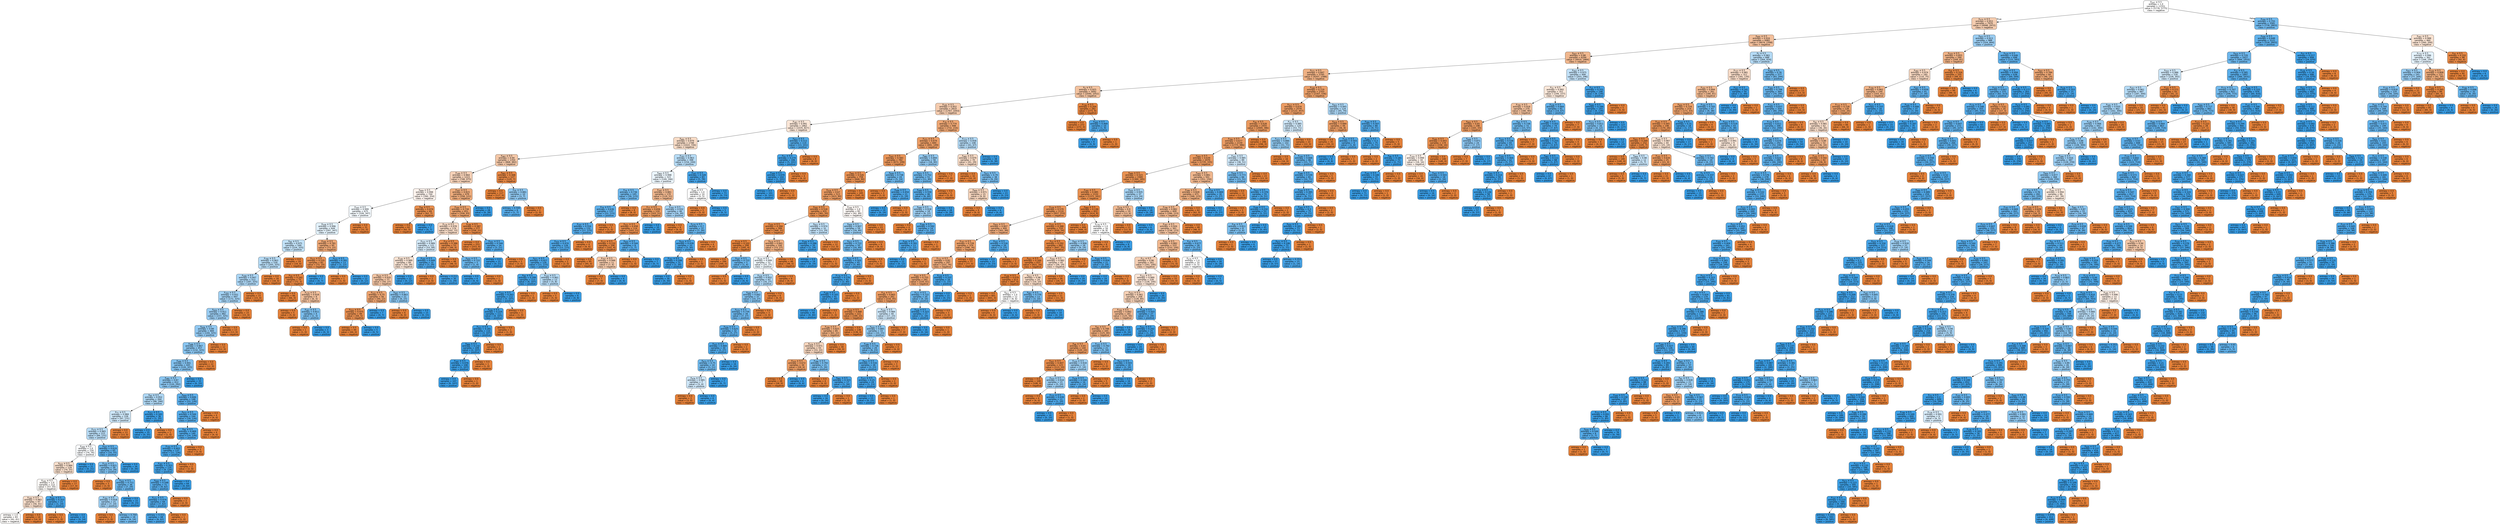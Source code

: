 digraph Tree {
node [shape=box, style="filled, rounded", color="black", fontname=helvetica] ;
edge [fontname=helvetica] ;
0 [label=<X<SUB>247</SUB> &le; 0.5<br/>entropy = 1.0<br/>samples = 11551<br/>value = [5776, 5775]<br/>class = negative>, fillcolor="#ffffff"] ;
1 [label=<X<SUB>575</SUB> &le; 0.5<br/>entropy = 0.953<br/>samples = 7970<br/>value = [4998, 2972]<br/>class = negative>, fillcolor="#f4ccaf"] ;
0 -> 1 [labeldistance=2.5, labelangle=45, headlabel="True"] ;
2 [label=<X<SUB>895</SUB> &le; 0.5<br/>entropy = 0.916<br/>samples = 6982<br/>value = [4674, 2308]<br/>class = negative>, fillcolor="#f2bf9b"] ;
1 -> 2 ;
3 [label=<X<SUB>607</SUB> &le; 0.5<br/>entropy = 0.88<br/>samples = 6294<br/>value = [4410, 1884]<br/>class = negative>, fillcolor="#f0b78e"] ;
2 -> 3 ;
4 [label=<X<SUB>571</SUB> &le; 0.5<br/>entropy = 0.847<br/>samples = 5795<br/>value = [4207, 1588]<br/>class = negative>, fillcolor="#efb184"] ;
3 -> 4 ;
5 [label=<X<SUB>4</SUB> &le; 0.5<br/>entropy = 0.925<br/>samples = 3092<br/>value = [2040, 1052]<br/>class = negative>, fillcolor="#f2c29f"] ;
4 -> 5 ;
6 [label=<X<SUB>295</SUB> &le; 0.5<br/>entropy = 0.952<br/>samples = 2810<br/>value = [1767, 1043]<br/>class = negative>, fillcolor="#f4cbae"] ;
5 -> 6 ;
7 [label=<X<SUB>367</SUB> &le; 0.5<br/>entropy = 0.991<br/>samples = 1862<br/>value = [1035, 827]<br/>class = negative>, fillcolor="#fae6d7"] ;
6 -> 7 ;
8 [label=<X<SUB>691</SUB> &le; 0.5<br/>entropy = 0.979<br/>samples = 1748<br/>value = [1022, 726]<br/>class = negative>, fillcolor="#f7dbc6"] ;
7 -> 8 ;
9 [label=<X<SUB>467</SUB> &le; 0.5<br/>entropy = 0.94<br/>samples = 1350<br/>value = [868, 482]<br/>class = negative>, fillcolor="#f3c7a7"] ;
8 -> 9 ;
10 [label=<X<SUB>160</SUB> &le; 0.5<br/>entropy = 0.964<br/>samples = 1223<br/>value = [748, 475]<br/>class = negative>, fillcolor="#f6d1b7"] ;
9 -> 10 ;
11 [label=<X<SUB>809</SUB> &le; 0.5<br/>entropy = 0.998<br/>samples = 744<br/>value = [390, 354]<br/>class = negative>, fillcolor="#fdf3ed"] ;
10 -> 11 ;
12 [label=<X<SUB>343</SUB> &le; 0.5<br/>entropy = 0.999<br/>samples = 675<br/>value = [328, 347]<br/>class = positive>, fillcolor="#f4fafe"] ;
11 -> 12 ;
13 [label=<X<SUB>548</SUB> &le; 0.5<br/>entropy = 0.996<br/>samples = 644<br/>value = [297, 347]<br/>class = positive>, fillcolor="#e2f1fb"] ;
12 -> 13 ;
14 [label=<X<SUB>66</SUB> &le; 0.5<br/>entropy = 0.975<br/>samples = 549<br/>value = [224, 325]<br/>class = positive>, fillcolor="#c1e1f7"] ;
13 -> 14 ;
15 [label=<X<SUB>786</SUB> &le; 0.5<br/>entropy = 0.963<br/>samples = 530<br/>value = [205, 325]<br/>class = positive>, fillcolor="#b6dbf5"] ;
14 -> 15 ;
16 [label=<X<SUB>498</SUB> &le; 0.5<br/>entropy = 0.947<br/>samples = 512<br/>value = [187, 325]<br/>class = positive>, fillcolor="#abd5f4"] ;
15 -> 16 ;
17 [label=<X<SUB>350</SUB> &le; 0.5<br/>entropy = 0.931<br/>samples = 497<br/>value = [172, 325]<br/>class = positive>, fillcolor="#a2d1f3"] ;
16 -> 17 ;
18 [label=<X<SUB>659</SUB> &le; 0.5<br/>entropy = 0.911<br/>samples = 482<br/>value = [157, 325]<br/>class = positive>, fillcolor="#99ccf2"] ;
17 -> 18 ;
19 [label=<X<SUB>636</SUB> &le; 0.5<br/>entropy = 0.89<br/>samples = 469<br/>value = [144, 325]<br/>class = positive>, fillcolor="#91c8f1"] ;
18 -> 19 ;
20 [label=<X<SUB>588</SUB> &le; 0.5<br/>entropy = 0.867<br/>samples = 457<br/>value = [132, 325]<br/>class = positive>, fillcolor="#89c5f0"] ;
19 -> 20 ;
21 [label=<X<SUB>490</SUB> &le; 0.5<br/>entropy = 0.841<br/>samples = 445<br/>value = [120, 325]<br/>class = positive>, fillcolor="#82c1ef"] ;
20 -> 21 ;
22 [label=<X<SUB>482</SUB> &le; 0.5<br/>entropy = 0.87<br/>samples = 412<br/>value = [120, 292]<br/>class = positive>, fillcolor="#8ac5f0"] ;
21 -> 22 ;
23 [label=<X<SUB>83</SUB> &le; 0.5<br/>entropy = 0.952<br/>samples = 264<br/>value = [98, 166]<br/>class = positive>, fillcolor="#aed7f4"] ;
22 -> 23 ;
24 [label=<X<SUB>71</SUB> &le; 0.5<br/>entropy = 0.984<br/>samples = 228<br/>value = [97, 131]<br/>class = positive>, fillcolor="#cce6f8"] ;
23 -> 24 ;
25 [label=<X<SUB>372</SUB> &le; 0.5<br/>entropy = 0.965<br/>samples = 215<br/>value = [84, 131]<br/>class = positive>, fillcolor="#b8dcf6"] ;
24 -> 25 ;
26 [label=<X<SUB>308</SUB> &le; 0.5<br/>entropy = 1.0<br/>samples = 150<br/>value = [74, 76]<br/>class = positive>, fillcolor="#fafcfe"] ;
25 -> 26 ;
27 [label=<X<SUB>634</SUB> &le; 0.5<br/>entropy = 0.984<br/>samples = 129<br/>value = [74, 55]<br/>class = negative>, fillcolor="#f8dfcc"] ;
26 -> 27 ;
28 [label=<X<SUB>192</SUB> &le; 0.5<br/>entropy = 1.0<br/>samples = 112<br/>value = [57, 55]<br/>class = negative>, fillcolor="#fefbf8"] ;
27 -> 28 ;
29 [label=<X<SUB>260</SUB> &le; 0.5<br/>entropy = 0.983<br/>samples = 97<br/>value = [56, 41]<br/>class = negative>, fillcolor="#f8ddca"] ;
28 -> 29 ;
30 [label=<entropy = 1.0<br/>samples = 83<br/>value = [42, 41]<br/>class = negative>, fillcolor="#fefcfa"] ;
29 -> 30 ;
31 [label=<entropy = 0.0<br/>samples = 14<br/>value = [14, 0]<br/>class = negative>, fillcolor="#e58139"] ;
29 -> 31 ;
32 [label=<X<SUB>592</SUB> &le; 0.5<br/>entropy = 0.353<br/>samples = 15<br/>value = [1, 14]<br/>class = positive>, fillcolor="#47a4e7"] ;
28 -> 32 ;
33 [label=<entropy = 0.0<br/>samples = 1<br/>value = [1, 0]<br/>class = negative>, fillcolor="#e58139"] ;
32 -> 33 ;
34 [label=<entropy = 0.0<br/>samples = 14<br/>value = [0, 14]<br/>class = positive>, fillcolor="#399de5"] ;
32 -> 34 ;
35 [label=<entropy = 0.0<br/>samples = 17<br/>value = [17, 0]<br/>class = negative>, fillcolor="#e58139"] ;
27 -> 35 ;
36 [label=<entropy = 0.0<br/>samples = 21<br/>value = [0, 21]<br/>class = positive>, fillcolor="#399de5"] ;
26 -> 36 ;
37 [label=<X<SUB>307</SUB> &le; 0.5<br/>entropy = 0.619<br/>samples = 65<br/>value = [10, 55]<br/>class = positive>, fillcolor="#5dafea"] ;
25 -> 37 ;
38 [label=<X<SUB>220</SUB> &le; 0.5<br/>entropy = 0.821<br/>samples = 39<br/>value = [10, 29]<br/>class = positive>, fillcolor="#7dbfee"] ;
37 -> 38 ;
39 [label=<entropy = 0.0<br/>samples = 3<br/>value = [3, 0]<br/>class = negative>, fillcolor="#e58139"] ;
38 -> 39 ;
40 [label=<X<SUB>402</SUB> &le; 0.5<br/>entropy = 0.711<br/>samples = 36<br/>value = [7, 29]<br/>class = positive>, fillcolor="#69b5eb"] ;
38 -> 40 ;
41 [label=<X<SUB>762</SUB> &le; 0.5<br/>entropy = 0.918<br/>samples = 21<br/>value = [7, 14]<br/>class = positive>, fillcolor="#9ccef2"] ;
40 -> 41 ;
42 [label=<entropy = 0.0<br/>samples = 3<br/>value = [3, 0]<br/>class = negative>, fillcolor="#e58139"] ;
41 -> 42 ;
43 [label=<entropy = 0.764<br/>samples = 18<br/>value = [4, 14]<br/>class = positive>, fillcolor="#72b9ec"] ;
41 -> 43 ;
44 [label=<entropy = 0.0<br/>samples = 15<br/>value = [0, 15]<br/>class = positive>, fillcolor="#399de5"] ;
40 -> 44 ;
45 [label=<entropy = 0.0<br/>samples = 26<br/>value = [0, 26]<br/>class = positive>, fillcolor="#399de5"] ;
37 -> 45 ;
46 [label=<entropy = 0.0<br/>samples = 13<br/>value = [13, 0]<br/>class = negative>, fillcolor="#e58139"] ;
24 -> 46 ;
47 [label=<X<SUB>312</SUB> &le; 0.5<br/>entropy = 0.183<br/>samples = 36<br/>value = [1, 35]<br/>class = positive>, fillcolor="#3fa0e6"] ;
23 -> 47 ;
48 [label=<entropy = 0.0<br/>samples = 35<br/>value = [0, 35]<br/>class = positive>, fillcolor="#399de5"] ;
47 -> 48 ;
49 [label=<entropy = 0.0<br/>samples = 1<br/>value = [1, 0]<br/>class = negative>, fillcolor="#e58139"] ;
47 -> 49 ;
50 [label=<X<SUB>844</SUB> &le; 0.5<br/>entropy = 0.606<br/>samples = 148<br/>value = [22, 126]<br/>class = positive>, fillcolor="#5caeea"] ;
22 -> 50 ;
51 [label=<X<SUB>672</SUB> &le; 0.5<br/>entropy = 0.544<br/>samples = 144<br/>value = [18, 126]<br/>class = positive>, fillcolor="#55abe9"] ;
50 -> 51 ;
52 [label=<X<SUB>96</SUB> &le; 0.5<br/>entropy = 0.469<br/>samples = 140<br/>value = [14, 126]<br/>class = positive>, fillcolor="#4fa8e8"] ;
51 -> 52 ;
53 [label=<X<SUB>764</SUB> &le; 0.5<br/>entropy = 0.403<br/>samples = 137<br/>value = [11, 126]<br/>class = positive>, fillcolor="#4aa6e7"] ;
52 -> 53 ;
54 [label=<X<SUB>397</SUB> &le; 0.5<br/>entropy = 0.353<br/>samples = 135<br/>value = [9, 126]<br/>class = positive>, fillcolor="#47a4e7"] ;
53 -> 54 ;
55 [label=<X<SUB>848</SUB> &le; 0.5<br/>entropy = 0.548<br/>samples = 71<br/>value = [9, 62]<br/>class = positive>, fillcolor="#56abe9"] ;
54 -> 55 ;
56 [label=<X<SUB>271</SUB> &le; 0.5<br/>entropy = 0.474<br/>samples = 69<br/>value = [7, 62]<br/>class = positive>, fillcolor="#4fa8e8"] ;
55 -> 56 ;
57 [label=<entropy = 0.431<br/>samples = 68<br/>value = [6, 62]<br/>class = positive>, fillcolor="#4ca6e8"] ;
56 -> 57 ;
58 [label=<entropy = 0.0<br/>samples = 1<br/>value = [1, 0]<br/>class = negative>, fillcolor="#e58139"] ;
56 -> 58 ;
59 [label=<entropy = 0.0<br/>samples = 2<br/>value = [2, 0]<br/>class = negative>, fillcolor="#e58139"] ;
55 -> 59 ;
60 [label=<entropy = 0.0<br/>samples = 64<br/>value = [0, 64]<br/>class = positive>, fillcolor="#399de5"] ;
54 -> 60 ;
61 [label=<entropy = 0.0<br/>samples = 2<br/>value = [2, 0]<br/>class = negative>, fillcolor="#e58139"] ;
53 -> 61 ;
62 [label=<entropy = 0.0<br/>samples = 3<br/>value = [3, 0]<br/>class = negative>, fillcolor="#e58139"] ;
52 -> 62 ;
63 [label=<entropy = 0.0<br/>samples = 4<br/>value = [4, 0]<br/>class = negative>, fillcolor="#e58139"] ;
51 -> 63 ;
64 [label=<entropy = 0.0<br/>samples = 4<br/>value = [4, 0]<br/>class = negative>, fillcolor="#e58139"] ;
50 -> 64 ;
65 [label=<entropy = 0.0<br/>samples = 33<br/>value = [0, 33]<br/>class = positive>, fillcolor="#399de5"] ;
21 -> 65 ;
66 [label=<entropy = 0.0<br/>samples = 12<br/>value = [12, 0]<br/>class = negative>, fillcolor="#e58139"] ;
20 -> 66 ;
67 [label=<entropy = 0.0<br/>samples = 12<br/>value = [12, 0]<br/>class = negative>, fillcolor="#e58139"] ;
19 -> 67 ;
68 [label=<entropy = 0.0<br/>samples = 13<br/>value = [13, 0]<br/>class = negative>, fillcolor="#e58139"] ;
18 -> 68 ;
69 [label=<entropy = 0.0<br/>samples = 15<br/>value = [15, 0]<br/>class = negative>, fillcolor="#e58139"] ;
17 -> 69 ;
70 [label=<entropy = 0.0<br/>samples = 15<br/>value = [15, 0]<br/>class = negative>, fillcolor="#e58139"] ;
16 -> 70 ;
71 [label=<entropy = 0.0<br/>samples = 18<br/>value = [18, 0]<br/>class = negative>, fillcolor="#e58139"] ;
15 -> 71 ;
72 [label=<entropy = 0.0<br/>samples = 19<br/>value = [19, 0]<br/>class = negative>, fillcolor="#e58139"] ;
14 -> 72 ;
73 [label=<X<SUB>366</SUB> &le; 0.5<br/>entropy = 0.781<br/>samples = 95<br/>value = [73, 22]<br/>class = negative>, fillcolor="#eda775"] ;
13 -> 73 ;
74 [label=<X<SUB>523</SUB> &le; 0.5<br/>entropy = 0.535<br/>samples = 82<br/>value = [72, 10]<br/>class = negative>, fillcolor="#e99254"] ;
73 -> 74 ;
75 [label=<X<SUB>59</SUB> &le; 0.5<br/>entropy = 0.242<br/>samples = 75<br/>value = [72, 3]<br/>class = negative>, fillcolor="#e68641"] ;
74 -> 75 ;
76 [label=<entropy = 0.0<br/>samples = 66<br/>value = [66, 0]<br/>class = negative>, fillcolor="#e58139"] ;
75 -> 76 ;
77 [label=<X<SUB>170</SUB> &le; 0.5<br/>entropy = 0.918<br/>samples = 9<br/>value = [6, 3]<br/>class = negative>, fillcolor="#f2c09c"] ;
75 -> 77 ;
78 [label=<entropy = 0.0<br/>samples = 5<br/>value = [5, 0]<br/>class = negative>, fillcolor="#e58139"] ;
77 -> 78 ;
79 [label=<X<SUB>267</SUB> &le; 0.5<br/>entropy = 0.811<br/>samples = 4<br/>value = [1, 3]<br/>class = positive>, fillcolor="#7bbeee"] ;
77 -> 79 ;
80 [label=<entropy = 0.0<br/>samples = 1<br/>value = [1, 0]<br/>class = negative>, fillcolor="#e58139"] ;
79 -> 80 ;
81 [label=<entropy = 0.0<br/>samples = 3<br/>value = [0, 3]<br/>class = positive>, fillcolor="#399de5"] ;
79 -> 81 ;
82 [label=<entropy = 0.0<br/>samples = 7<br/>value = [0, 7]<br/>class = positive>, fillcolor="#399de5"] ;
74 -> 82 ;
83 [label=<X<SUB>515</SUB> &le; 0.5<br/>entropy = 0.391<br/>samples = 13<br/>value = [1, 12]<br/>class = positive>, fillcolor="#49a5e7"] ;
73 -> 83 ;
84 [label=<entropy = 0.0<br/>samples = 1<br/>value = [1, 0]<br/>class = negative>, fillcolor="#e58139"] ;
83 -> 84 ;
85 [label=<entropy = 0.0<br/>samples = 12<br/>value = [0, 12]<br/>class = positive>, fillcolor="#399de5"] ;
83 -> 85 ;
86 [label=<entropy = 0.0<br/>samples = 31<br/>value = [31, 0]<br/>class = negative>, fillcolor="#e58139"] ;
12 -> 86 ;
87 [label=<X<SUB>46</SUB> &le; 0.5<br/>entropy = 0.474<br/>samples = 69<br/>value = [62, 7]<br/>class = negative>, fillcolor="#e88f4f"] ;
11 -> 87 ;
88 [label=<entropy = 0.0<br/>samples = 62<br/>value = [62, 0]<br/>class = negative>, fillcolor="#e58139"] ;
87 -> 88 ;
89 [label=<entropy = 0.0<br/>samples = 7<br/>value = [0, 7]<br/>class = positive>, fillcolor="#399de5"] ;
87 -> 89 ;
90 [label=<X<SUB>307</SUB> &le; 0.5<br/>entropy = 0.815<br/>samples = 479<br/>value = [358, 121]<br/>class = negative>, fillcolor="#eeac7c"] ;
10 -> 90 ;
91 [label=<X<SUB>304</SUB> &le; 0.5<br/>entropy = 0.734<br/>samples = 451<br/>value = [358, 93]<br/>class = negative>, fillcolor="#eca26c"] ;
90 -> 91 ;
92 [label=<X<SUB>116</SUB> &le; 0.5<br/>entropy = 0.978<br/>samples = 174<br/>value = [102, 72]<br/>class = negative>, fillcolor="#f7dac5"] ;
91 -> 92 ;
93 [label=<X<SUB>315</SUB> &le; 0.5<br/>entropy = 0.989<br/>samples = 121<br/>value = [53, 68]<br/>class = positive>, fillcolor="#d3e9f9"] ;
92 -> 93 ;
94 [label=<X<SUB>190</SUB> &le; 0.5<br/>entropy = 0.989<br/>samples = 89<br/>value = [50, 39]<br/>class = negative>, fillcolor="#f9e3d3"] ;
93 -> 94 ;
95 [label=<X<SUB>620</SUB> &le; 0.5<br/>entropy = 0.935<br/>samples = 77<br/>value = [50, 27]<br/>class = negative>, fillcolor="#f3c5a4"] ;
94 -> 95 ;
96 [label=<X<SUB>122</SUB> &le; 0.5<br/>entropy = 0.75<br/>samples = 56<br/>value = [44, 12]<br/>class = negative>, fillcolor="#eca36f"] ;
95 -> 96 ;
97 [label=<X<SUB>554</SUB> &le; 0.5<br/>entropy = 0.475<br/>samples = 49<br/>value = [44, 5]<br/>class = negative>, fillcolor="#e88f50"] ;
96 -> 97 ;
98 [label=<entropy = 0.0<br/>samples = 44<br/>value = [44, 0]<br/>class = negative>, fillcolor="#e58139"] ;
97 -> 98 ;
99 [label=<entropy = 0.0<br/>samples = 5<br/>value = [0, 5]<br/>class = positive>, fillcolor="#399de5"] ;
97 -> 99 ;
100 [label=<entropy = 0.0<br/>samples = 7<br/>value = [0, 7]<br/>class = positive>, fillcolor="#399de5"] ;
96 -> 100 ;
101 [label=<X<SUB>897</SUB> &le; 0.5<br/>entropy = 0.863<br/>samples = 21<br/>value = [6, 15]<br/>class = positive>, fillcolor="#88c4ef"] ;
95 -> 101 ;
102 [label=<entropy = 0.0<br/>samples = 6<br/>value = [6, 0]<br/>class = negative>, fillcolor="#e58139"] ;
101 -> 102 ;
103 [label=<entropy = 0.0<br/>samples = 15<br/>value = [0, 15]<br/>class = positive>, fillcolor="#399de5"] ;
101 -> 103 ;
104 [label=<entropy = 0.0<br/>samples = 12<br/>value = [0, 12]<br/>class = positive>, fillcolor="#399de5"] ;
94 -> 104 ;
105 [label=<X<SUB>293</SUB> &le; 0.5<br/>entropy = 0.449<br/>samples = 32<br/>value = [3, 29]<br/>class = positive>, fillcolor="#4da7e8"] ;
93 -> 105 ;
106 [label=<entropy = 0.0<br/>samples = 2<br/>value = [2, 0]<br/>class = negative>, fillcolor="#e58139"] ;
105 -> 106 ;
107 [label=<entropy = 0.211<br/>samples = 30<br/>value = [1, 29]<br/>class = positive>, fillcolor="#40a0e6"] ;
105 -> 107 ;
108 [label=<X<SUB>29</SUB> &le; 0.5<br/>entropy = 0.386<br/>samples = 53<br/>value = [49, 4]<br/>class = negative>, fillcolor="#e78b49"] ;
92 -> 108 ;
109 [label=<entropy = 0.0<br/>samples = 48<br/>value = [48, 0]<br/>class = negative>, fillcolor="#e58139"] ;
108 -> 109 ;
110 [label=<X<SUB>650</SUB> &le; 0.5<br/>entropy = 0.722<br/>samples = 5<br/>value = [1, 4]<br/>class = positive>, fillcolor="#6ab6ec"] ;
108 -> 110 ;
111 [label=<entropy = 0.0<br/>samples = 4<br/>value = [0, 4]<br/>class = positive>, fillcolor="#399de5"] ;
110 -> 111 ;
112 [label=<entropy = 0.0<br/>samples = 1<br/>value = [1, 0]<br/>class = negative>, fillcolor="#e58139"] ;
110 -> 112 ;
113 [label=<X<SUB>196</SUB> &le; 0.5<br/>entropy = 0.387<br/>samples = 277<br/>value = [256, 21]<br/>class = negative>, fillcolor="#e78b49"] ;
91 -> 113 ;
114 [label=<entropy = 0.0<br/>samples = 253<br/>value = [253, 0]<br/>class = negative>, fillcolor="#e58139"] ;
113 -> 114 ;
115 [label=<X<SUB>301</SUB> &le; 0.5<br/>entropy = 0.544<br/>samples = 24<br/>value = [3, 21]<br/>class = positive>, fillcolor="#55abe9"] ;
113 -> 115 ;
116 [label=<entropy = 0.0<br/>samples = 21<br/>value = [0, 21]<br/>class = positive>, fillcolor="#399de5"] ;
115 -> 116 ;
117 [label=<entropy = 0.0<br/>samples = 3<br/>value = [3, 0]<br/>class = negative>, fillcolor="#e58139"] ;
115 -> 117 ;
118 [label=<entropy = 0.0<br/>samples = 28<br/>value = [0, 28]<br/>class = positive>, fillcolor="#399de5"] ;
90 -> 118 ;
119 [label=<X<SUB>801</SUB> &le; 0.5<br/>entropy = 0.308<br/>samples = 127<br/>value = [120, 7]<br/>class = negative>, fillcolor="#e78845"] ;
9 -> 119 ;
120 [label=<entropy = 0.0<br/>samples = 117<br/>value = [117, 0]<br/>class = negative>, fillcolor="#e58139"] ;
119 -> 120 ;
121 [label=<X<SUB>35</SUB> &le; 0.5<br/>entropy = 0.881<br/>samples = 10<br/>value = [3, 7]<br/>class = positive>, fillcolor="#8ec7f0"] ;
119 -> 121 ;
122 [label=<entropy = 0.544<br/>samples = 8<br/>value = [1, 7]<br/>class = positive>, fillcolor="#55abe9"] ;
121 -> 122 ;
123 [label=<entropy = 0.0<br/>samples = 2<br/>value = [2, 0]<br/>class = negative>, fillcolor="#e58139"] ;
121 -> 123 ;
124 [label=<X<SUB>707</SUB> &le; 0.5<br/>entropy = 0.963<br/>samples = 398<br/>value = [154, 244]<br/>class = positive>, fillcolor="#b6dbf5"] ;
8 -> 124 ;
125 [label=<X<SUB>663</SUB> &le; 0.5<br/>entropy = 0.998<br/>samples = 315<br/>value = [149, 166]<br/>class = positive>, fillcolor="#ebf5fc"] ;
124 -> 125 ;
126 [label=<X<SUB>76</SUB> &le; 0.5<br/>entropy = 0.736<br/>samples = 145<br/>value = [30, 115]<br/>class = positive>, fillcolor="#6db7ec"] ;
125 -> 126 ;
127 [label=<X<SUB>78</SUB> &le; 0.5<br/>entropy = 0.636<br/>samples = 137<br/>value = [22, 115]<br/>class = positive>, fillcolor="#5fb0ea"] ;
126 -> 127 ;
128 [label=<X<SUB>197</SUB> &le; 0.5<br/>entropy = 0.554<br/>samples = 132<br/>value = [17, 115]<br/>class = positive>, fillcolor="#56abe9"] ;
127 -> 128 ;
129 [label=<X<SUB>454</SUB> &le; 0.5<br/>entropy = 0.474<br/>samples = 128<br/>value = [13, 115]<br/>class = positive>, fillcolor="#4fa8e8"] ;
128 -> 129 ;
130 [label=<X<SUB>871</SUB> &le; 0.5<br/>entropy = 0.427<br/>samples = 126<br/>value = [11, 115]<br/>class = positive>, fillcolor="#4ca6e7"] ;
129 -> 130 ;
131 [label=<X<SUB>99</SUB> &le; 0.5<br/>entropy = 0.299<br/>samples = 113<br/>value = [6, 107]<br/>class = positive>, fillcolor="#44a2e6"] ;
130 -> 131 ;
132 [label=<X<SUB>263</SUB> &le; 0.5<br/>entropy = 0.263<br/>samples = 112<br/>value = [5, 107]<br/>class = positive>, fillcolor="#42a2e6"] ;
131 -> 132 ;
133 [label=<X<SUB>438</SUB> &le; 0.5<br/>entropy = 0.224<br/>samples = 111<br/>value = [4, 107]<br/>class = positive>, fillcolor="#40a1e6"] ;
132 -> 133 ;
134 [label=<X<SUB>517</SUB> &le; 0.5<br/>entropy = 0.181<br/>samples = 110<br/>value = [3, 107]<br/>class = positive>, fillcolor="#3fa0e6"] ;
133 -> 134 ;
135 [label=<X<SUB>866</SUB> &le; 0.5<br/>entropy = 0.132<br/>samples = 109<br/>value = [2, 107]<br/>class = positive>, fillcolor="#3d9fe5"] ;
134 -> 135 ;
136 [label=<X<SUB>287</SUB> &le; 0.5<br/>entropy = 0.076<br/>samples = 108<br/>value = [1, 107]<br/>class = positive>, fillcolor="#3b9ee5"] ;
135 -> 136 ;
137 [label=<entropy = 0.0<br/>samples = 107<br/>value = [0, 107]<br/>class = positive>, fillcolor="#399de5"] ;
136 -> 137 ;
138 [label=<entropy = 0.0<br/>samples = 1<br/>value = [1, 0]<br/>class = negative>, fillcolor="#e58139"] ;
136 -> 138 ;
139 [label=<entropy = 0.0<br/>samples = 1<br/>value = [1, 0]<br/>class = negative>, fillcolor="#e58139"] ;
135 -> 139 ;
140 [label=<entropy = 0.0<br/>samples = 1<br/>value = [1, 0]<br/>class = negative>, fillcolor="#e58139"] ;
134 -> 140 ;
141 [label=<entropy = 0.0<br/>samples = 1<br/>value = [1, 0]<br/>class = negative>, fillcolor="#e58139"] ;
133 -> 141 ;
142 [label=<entropy = 0.0<br/>samples = 1<br/>value = [1, 0]<br/>class = negative>, fillcolor="#e58139"] ;
132 -> 142 ;
143 [label=<entropy = 0.0<br/>samples = 1<br/>value = [1, 0]<br/>class = negative>, fillcolor="#e58139"] ;
131 -> 143 ;
144 [label=<X<SUB>193</SUB> &le; 0.5<br/>entropy = 0.961<br/>samples = 13<br/>value = [5, 8]<br/>class = positive>, fillcolor="#b5daf5"] ;
130 -> 144 ;
145 [label=<entropy = 0.0<br/>samples = 5<br/>value = [5, 0]<br/>class = negative>, fillcolor="#e58139"] ;
144 -> 145 ;
146 [label=<entropy = 0.0<br/>samples = 8<br/>value = [0, 8]<br/>class = positive>, fillcolor="#399de5"] ;
144 -> 146 ;
147 [label=<entropy = 0.0<br/>samples = 2<br/>value = [2, 0]<br/>class = negative>, fillcolor="#e58139"] ;
129 -> 147 ;
148 [label=<entropy = 0.0<br/>samples = 4<br/>value = [4, 0]<br/>class = negative>, fillcolor="#e58139"] ;
128 -> 148 ;
149 [label=<entropy = 0.0<br/>samples = 5<br/>value = [5, 0]<br/>class = negative>, fillcolor="#e58139"] ;
127 -> 149 ;
150 [label=<entropy = 0.0<br/>samples = 8<br/>value = [8, 0]<br/>class = negative>, fillcolor="#e58139"] ;
126 -> 150 ;
151 [label=<X<SUB>287</SUB> &le; 0.5<br/>entropy = 0.881<br/>samples = 170<br/>value = [119, 51]<br/>class = negative>, fillcolor="#f0b78e"] ;
125 -> 151 ;
152 [label=<X<SUB>77</SUB> &le; 0.5<br/>entropy = 0.656<br/>samples = 124<br/>value = [103, 21]<br/>class = negative>, fillcolor="#ea9b61"] ;
151 -> 152 ;
153 [label=<X<SUB>421</SUB> &le; 0.5<br/>entropy = 0.458<br/>samples = 114<br/>value = [103, 11]<br/>class = negative>, fillcolor="#e88e4e"] ;
152 -> 153 ;
154 [label=<X<SUB>127</SUB> &le; 0.5<br/>entropy = 0.232<br/>samples = 106<br/>value = [102, 4]<br/>class = negative>, fillcolor="#e68641"] ;
153 -> 154 ;
155 [label=<entropy = 0.0<br/>samples = 95<br/>value = [95, 0]<br/>class = negative>, fillcolor="#e58139"] ;
154 -> 155 ;
156 [label=<X<SUB>767</SUB> &le; 0.5<br/>entropy = 0.946<br/>samples = 11<br/>value = [7, 4]<br/>class = negative>, fillcolor="#f4c9aa"] ;
154 -> 156 ;
157 [label=<entropy = 0.0<br/>samples = 7<br/>value = [7, 0]<br/>class = negative>, fillcolor="#e58139"] ;
156 -> 157 ;
158 [label=<entropy = 0.0<br/>samples = 4<br/>value = [0, 4]<br/>class = positive>, fillcolor="#399de5"] ;
156 -> 158 ;
159 [label=<X<SUB>844</SUB> &le; 0.5<br/>entropy = 0.544<br/>samples = 8<br/>value = [1, 7]<br/>class = positive>, fillcolor="#55abe9"] ;
153 -> 159 ;
160 [label=<entropy = 0.0<br/>samples = 1<br/>value = [1, 0]<br/>class = negative>, fillcolor="#e58139"] ;
159 -> 160 ;
161 [label=<entropy = 0.0<br/>samples = 7<br/>value = [0, 7]<br/>class = positive>, fillcolor="#399de5"] ;
159 -> 161 ;
162 [label=<entropy = 0.0<br/>samples = 10<br/>value = [0, 10]<br/>class = positive>, fillcolor="#399de5"] ;
152 -> 162 ;
163 [label=<X<SUB>783</SUB> &le; 0.5<br/>entropy = 0.932<br/>samples = 46<br/>value = [16, 30]<br/>class = positive>, fillcolor="#a3d1f3"] ;
151 -> 163 ;
164 [label=<entropy = 0.0<br/>samples = 9<br/>value = [9, 0]<br/>class = negative>, fillcolor="#e58139"] ;
163 -> 164 ;
165 [label=<X<SUB>279</SUB> &le; 0.5<br/>entropy = 0.7<br/>samples = 37<br/>value = [7, 30]<br/>class = positive>, fillcolor="#67b4eb"] ;
163 -> 165 ;
166 [label=<X<SUB>635</SUB> &le; 0.5<br/>entropy = 0.439<br/>samples = 33<br/>value = [3, 30]<br/>class = positive>, fillcolor="#4da7e8"] ;
165 -> 166 ;
167 [label=<X<SUB>762</SUB> &le; 0.5<br/>entropy = 0.206<br/>samples = 31<br/>value = [1, 30]<br/>class = positive>, fillcolor="#40a0e6"] ;
166 -> 167 ;
168 [label=<entropy = 0.0<br/>samples = 30<br/>value = [0, 30]<br/>class = positive>, fillcolor="#399de5"] ;
167 -> 168 ;
169 [label=<entropy = 0.0<br/>samples = 1<br/>value = [1, 0]<br/>class = negative>, fillcolor="#e58139"] ;
167 -> 169 ;
170 [label=<entropy = 0.0<br/>samples = 2<br/>value = [2, 0]<br/>class = negative>, fillcolor="#e58139"] ;
166 -> 170 ;
171 [label=<entropy = 0.0<br/>samples = 4<br/>value = [4, 0]<br/>class = negative>, fillcolor="#e58139"] ;
165 -> 171 ;
172 [label=<X<SUB>347</SUB> &le; 0.5<br/>entropy = 0.328<br/>samples = 83<br/>value = [5, 78]<br/>class = positive>, fillcolor="#46a3e7"] ;
124 -> 172 ;
173 [label=<X<SUB>345</SUB> &le; 0.5<br/>entropy = 1.0<br/>samples = 10<br/>value = [5, 5]<br/>class = negative>, fillcolor="#ffffff"] ;
172 -> 173 ;
174 [label=<entropy = 0.0<br/>samples = 5<br/>value = [5, 0]<br/>class = negative>, fillcolor="#e58139"] ;
173 -> 174 ;
175 [label=<entropy = 0.0<br/>samples = 5<br/>value = [0, 5]<br/>class = positive>, fillcolor="#399de5"] ;
173 -> 175 ;
176 [label=<entropy = 0.0<br/>samples = 73<br/>value = [0, 73]<br/>class = positive>, fillcolor="#399de5"] ;
172 -> 176 ;
177 [label=<X<SUB>813</SUB> &le; 0.5<br/>entropy = 0.512<br/>samples = 114<br/>value = [13, 101]<br/>class = positive>, fillcolor="#52aae8"] ;
7 -> 177 ;
178 [label=<X<SUB>11</SUB> &le; 0.5<br/>entropy = 0.274<br/>samples = 106<br/>value = [5, 101]<br/>class = positive>, fillcolor="#43a2e6"] ;
177 -> 178 ;
179 [label=<X<SUB>369</SUB> &le; 0.5<br/>entropy = 0.079<br/>samples = 102<br/>value = [1, 101]<br/>class = positive>, fillcolor="#3b9ee5"] ;
178 -> 179 ;
180 [label=<entropy = 0.0<br/>samples = 101<br/>value = [0, 101]<br/>class = positive>, fillcolor="#399de5"] ;
179 -> 180 ;
181 [label=<entropy = 0.0<br/>samples = 1<br/>value = [1, 0]<br/>class = negative>, fillcolor="#e58139"] ;
179 -> 181 ;
182 [label=<entropy = 0.0<br/>samples = 4<br/>value = [4, 0]<br/>class = negative>, fillcolor="#e58139"] ;
178 -> 182 ;
183 [label=<entropy = 0.0<br/>samples = 8<br/>value = [8, 0]<br/>class = negative>, fillcolor="#e58139"] ;
177 -> 183 ;
184 [label=<X<SUB>78</SUB> &le; 0.5<br/>entropy = 0.774<br/>samples = 948<br/>value = [732, 216]<br/>class = negative>, fillcolor="#eda673"] ;
6 -> 184 ;
185 [label=<X<SUB>371</SUB> &le; 0.5<br/>entropy = 0.674<br/>samples = 840<br/>value = [691, 149]<br/>class = negative>, fillcolor="#eb9c64"] ;
184 -> 185 ;
186 [label=<X<SUB>547</SUB> &le; 0.5<br/>entropy = 0.583<br/>samples = 782<br/>value = [673, 109]<br/>class = negative>, fillcolor="#e99559"] ;
185 -> 186 ;
187 [label=<X<SUB>862</SUB> &le; 0.5<br/>entropy = 0.526<br/>samples = 758<br/>value = [668, 90]<br/>class = negative>, fillcolor="#e99254"] ;
186 -> 187 ;
188 [label=<X<SUB>516</SUB> &le; 0.5<br/>entropy = 0.67<br/>samples = 513<br/>value = [423, 90]<br/>class = negative>, fillcolor="#eb9c63"] ;
187 -> 188 ;
189 [label=<X<SUB>582</SUB> &le; 0.5<br/>entropy = 0.518<br/>samples = 431<br/>value = [381, 50]<br/>class = negative>, fillcolor="#e89253"] ;
188 -> 189 ;
190 [label=<X<SUB>264</SUB> &le; 0.5<br/>entropy = 0.394<br/>samples = 399<br/>value = [368, 31]<br/>class = negative>, fillcolor="#e78c4a"] ;
189 -> 190 ;
191 [label=<X<SUB>779</SUB> &le; 0.5<br/>entropy = 0.102<br/>samples = 299<br/>value = [295, 4]<br/>class = negative>, fillcolor="#e5833c"] ;
190 -> 191 ;
192 [label=<entropy = 0.0<br/>samples = 294<br/>value = [294, 0]<br/>class = negative>, fillcolor="#e58139"] ;
191 -> 192 ;
193 [label=<X<SUB>587</SUB> &le; 0.5<br/>entropy = 0.722<br/>samples = 5<br/>value = [1, 4]<br/>class = positive>, fillcolor="#6ab6ec"] ;
191 -> 193 ;
194 [label=<entropy = 0.0<br/>samples = 1<br/>value = [1, 0]<br/>class = negative>, fillcolor="#e58139"] ;
193 -> 194 ;
195 [label=<entropy = 0.0<br/>samples = 4<br/>value = [0, 4]<br/>class = positive>, fillcolor="#399de5"] ;
193 -> 195 ;
196 [label=<X<SUB>618</SUB> &le; 0.5<br/>entropy = 0.841<br/>samples = 100<br/>value = [73, 27]<br/>class = negative>, fillcolor="#efb082"] ;
190 -> 196 ;
197 [label=<X<SUB>220</SUB> &le; 0.5<br/>entropy = 0.999<br/>samples = 52<br/>value = [25, 27]<br/>class = positive>, fillcolor="#f0f8fd"] ;
196 -> 197 ;
198 [label=<X<SUB>426</SUB> &le; 0.5<br/>entropy = 0.952<br/>samples = 43<br/>value = [16, 27]<br/>class = positive>, fillcolor="#aed7f4"] ;
197 -> 198 ;
199 [label=<X<SUB>689</SUB> &le; 0.5<br/>entropy = 0.842<br/>samples = 37<br/>value = [10, 27]<br/>class = positive>, fillcolor="#82c1ef"] ;
198 -> 199 ;
200 [label=<X<SUB>574</SUB> &le; 0.5<br/>entropy = 0.734<br/>samples = 34<br/>value = [7, 27]<br/>class = positive>, fillcolor="#6cb6ec"] ;
199 -> 200 ;
201 [label=<X<SUB>556</SUB> &le; 0.5<br/>entropy = 0.625<br/>samples = 32<br/>value = [5, 27]<br/>class = positive>, fillcolor="#5eafea"] ;
200 -> 201 ;
202 [label=<X<SUB>537</SUB> &le; 0.5<br/>entropy = 0.469<br/>samples = 30<br/>value = [3, 27]<br/>class = positive>, fillcolor="#4fa8e8"] ;
201 -> 202 ;
203 [label=<X<SUB>673</SUB> &le; 0.5<br/>entropy = 0.75<br/>samples = 14<br/>value = [3, 11]<br/>class = positive>, fillcolor="#6fb8ec"] ;
202 -> 203 ;
204 [label=<X<SUB>476</SUB> &le; 0.5<br/>entropy = 0.985<br/>samples = 7<br/>value = [3, 4]<br/>class = positive>, fillcolor="#cee6f8"] ;
203 -> 204 ;
205 [label=<entropy = 0.0<br/>samples = 3<br/>value = [3, 0]<br/>class = negative>, fillcolor="#e58139"] ;
204 -> 205 ;
206 [label=<entropy = 0.0<br/>samples = 4<br/>value = [0, 4]<br/>class = positive>, fillcolor="#399de5"] ;
204 -> 206 ;
207 [label=<entropy = 0.0<br/>samples = 7<br/>value = [0, 7]<br/>class = positive>, fillcolor="#399de5"] ;
203 -> 207 ;
208 [label=<entropy = 0.0<br/>samples = 16<br/>value = [0, 16]<br/>class = positive>, fillcolor="#399de5"] ;
202 -> 208 ;
209 [label=<entropy = 0.0<br/>samples = 2<br/>value = [2, 0]<br/>class = negative>, fillcolor="#e58139"] ;
201 -> 209 ;
210 [label=<entropy = 0.0<br/>samples = 2<br/>value = [2, 0]<br/>class = negative>, fillcolor="#e58139"] ;
200 -> 210 ;
211 [label=<entropy = 0.0<br/>samples = 3<br/>value = [3, 0]<br/>class = negative>, fillcolor="#e58139"] ;
199 -> 211 ;
212 [label=<entropy = 0.0<br/>samples = 6<br/>value = [6, 0]<br/>class = negative>, fillcolor="#e58139"] ;
198 -> 212 ;
213 [label=<entropy = 0.0<br/>samples = 9<br/>value = [9, 0]<br/>class = negative>, fillcolor="#e58139"] ;
197 -> 213 ;
214 [label=<entropy = 0.0<br/>samples = 48<br/>value = [48, 0]<br/>class = negative>, fillcolor="#e58139"] ;
196 -> 214 ;
215 [label=<X<SUB>822</SUB> &le; 0.5<br/>entropy = 0.974<br/>samples = 32<br/>value = [13, 19]<br/>class = positive>, fillcolor="#c0e0f7"] ;
189 -> 215 ;
216 [label=<X<SUB>399</SUB> &le; 0.5<br/>entropy = 0.286<br/>samples = 20<br/>value = [1, 19]<br/>class = positive>, fillcolor="#43a2e6"] ;
215 -> 216 ;
217 [label=<entropy = 0.0<br/>samples = 19<br/>value = [0, 19]<br/>class = positive>, fillcolor="#399de5"] ;
216 -> 217 ;
218 [label=<entropy = 0.0<br/>samples = 1<br/>value = [1, 0]<br/>class = negative>, fillcolor="#e58139"] ;
216 -> 218 ;
219 [label=<entropy = 0.0<br/>samples = 12<br/>value = [12, 0]<br/>class = negative>, fillcolor="#e58139"] ;
215 -> 219 ;
220 [label=<X<SUB>700</SUB> &le; 0.5<br/>entropy = 1.0<br/>samples = 82<br/>value = [42, 40]<br/>class = negative>, fillcolor="#fef9f6"] ;
188 -> 220 ;
221 [label=<X<SUB>809</SUB> &le; 0.5<br/>entropy = 0.907<br/>samples = 59<br/>value = [19, 40]<br/>class = positive>, fillcolor="#97ccf1"] ;
220 -> 221 ;
222 [label=<X<SUB>623</SUB> &le; 0.5<br/>entropy = 0.722<br/>samples = 50<br/>value = [10, 40]<br/>class = positive>, fillcolor="#6ab6ec"] ;
221 -> 222 ;
223 [label=<X<SUB>820</SUB> &le; 0.5<br/>entropy = 0.503<br/>samples = 45<br/>value = [5, 40]<br/>class = positive>, fillcolor="#52a9e8"] ;
222 -> 223 ;
224 [label=<X<SUB>778</SUB> &le; 0.5<br/>entropy = 0.276<br/>samples = 42<br/>value = [2, 40]<br/>class = positive>, fillcolor="#43a2e6"] ;
223 -> 224 ;
225 [label=<X<SUB>289</SUB> &le; 0.5<br/>entropy = 0.165<br/>samples = 41<br/>value = [1, 40]<br/>class = positive>, fillcolor="#3e9fe6"] ;
224 -> 225 ;
226 [label=<entropy = 0.0<br/>samples = 40<br/>value = [0, 40]<br/>class = positive>, fillcolor="#399de5"] ;
225 -> 226 ;
227 [label=<entropy = 0.0<br/>samples = 1<br/>value = [1, 0]<br/>class = negative>, fillcolor="#e58139"] ;
225 -> 227 ;
228 [label=<entropy = 0.0<br/>samples = 1<br/>value = [1, 0]<br/>class = negative>, fillcolor="#e58139"] ;
224 -> 228 ;
229 [label=<entropy = 0.0<br/>samples = 3<br/>value = [3, 0]<br/>class = negative>, fillcolor="#e58139"] ;
223 -> 229 ;
230 [label=<entropy = 0.0<br/>samples = 5<br/>value = [5, 0]<br/>class = negative>, fillcolor="#e58139"] ;
222 -> 230 ;
231 [label=<entropy = 0.0<br/>samples = 9<br/>value = [9, 0]<br/>class = negative>, fillcolor="#e58139"] ;
221 -> 231 ;
232 [label=<entropy = 0.0<br/>samples = 23<br/>value = [23, 0]<br/>class = negative>, fillcolor="#e58139"] ;
220 -> 232 ;
233 [label=<entropy = 0.0<br/>samples = 245<br/>value = [245, 0]<br/>class = negative>, fillcolor="#e58139"] ;
187 -> 233 ;
234 [label=<X<SUB>838</SUB> &le; 0.5<br/>entropy = 0.738<br/>samples = 24<br/>value = [5, 19]<br/>class = positive>, fillcolor="#6db7ec"] ;
186 -> 234 ;
235 [label=<entropy = 0.0<br/>samples = 3<br/>value = [3, 0]<br/>class = negative>, fillcolor="#e58139"] ;
234 -> 235 ;
236 [label=<X<SUB>499</SUB> &le; 0.5<br/>entropy = 0.454<br/>samples = 21<br/>value = [2, 19]<br/>class = positive>, fillcolor="#4ea7e8"] ;
234 -> 236 ;
237 [label=<entropy = 0.0<br/>samples = 19<br/>value = [0, 19]<br/>class = positive>, fillcolor="#399de5"] ;
236 -> 237 ;
238 [label=<entropy = 0.0<br/>samples = 2<br/>value = [2, 0]<br/>class = negative>, fillcolor="#e58139"] ;
236 -> 238 ;
239 [label=<X<SUB>862</SUB> &le; 0.5<br/>entropy = 0.894<br/>samples = 58<br/>value = [18, 40]<br/>class = positive>, fillcolor="#92c9f1"] ;
185 -> 239 ;
240 [label=<X<SUB>875</SUB> &le; 0.5<br/>entropy = 0.752<br/>samples = 51<br/>value = [11, 40]<br/>class = positive>, fillcolor="#6fb8ec"] ;
239 -> 240 ;
241 [label=<X<SUB>499</SUB> &le; 0.5<br/>entropy = 0.559<br/>samples = 46<br/>value = [6, 40]<br/>class = positive>, fillcolor="#57ace9"] ;
240 -> 241 ;
242 [label=<X<SUB>689</SUB> &le; 0.5<br/>entropy = 0.918<br/>samples = 18<br/>value = [6, 12]<br/>class = positive>, fillcolor="#9ccef2"] ;
241 -> 242 ;
243 [label=<entropy = 0.0<br/>samples = 4<br/>value = [4, 0]<br/>class = negative>, fillcolor="#e58139"] ;
242 -> 243 ;
244 [label=<X<SUB>386</SUB> &le; 0.5<br/>entropy = 0.592<br/>samples = 14<br/>value = [2, 12]<br/>class = positive>, fillcolor="#5aade9"] ;
242 -> 244 ;
245 [label=<X<SUB>495</SUB> &le; 0.5<br/>entropy = 0.391<br/>samples = 13<br/>value = [1, 12]<br/>class = positive>, fillcolor="#49a5e7"] ;
244 -> 245 ;
246 [label=<entropy = 0.0<br/>samples = 12<br/>value = [0, 12]<br/>class = positive>, fillcolor="#399de5"] ;
245 -> 246 ;
247 [label=<entropy = 0.0<br/>samples = 1<br/>value = [1, 0]<br/>class = negative>, fillcolor="#e58139"] ;
245 -> 247 ;
248 [label=<entropy = 0.0<br/>samples = 1<br/>value = [1, 0]<br/>class = negative>, fillcolor="#e58139"] ;
244 -> 248 ;
249 [label=<entropy = 0.0<br/>samples = 28<br/>value = [0, 28]<br/>class = positive>, fillcolor="#399de5"] ;
241 -> 249 ;
250 [label=<entropy = 0.0<br/>samples = 5<br/>value = [5, 0]<br/>class = negative>, fillcolor="#e58139"] ;
240 -> 250 ;
251 [label=<entropy = 0.0<br/>samples = 7<br/>value = [7, 0]<br/>class = negative>, fillcolor="#e58139"] ;
239 -> 251 ;
252 [label=<X<SUB>773</SUB> &le; 0.5<br/>entropy = 0.958<br/>samples = 108<br/>value = [41, 67]<br/>class = positive>, fillcolor="#b2d9f5"] ;
184 -> 252 ;
253 [label=<X<SUB>482</SUB> &le; 0.5<br/>entropy = 0.979<br/>samples = 70<br/>value = [41, 29]<br/>class = negative>, fillcolor="#f7dac5"] ;
252 -> 253 ;
254 [label=<entropy = 0.0<br/>samples = 32<br/>value = [32, 0]<br/>class = negative>, fillcolor="#e58139"] ;
253 -> 254 ;
255 [label=<X<SUB>671</SUB> &le; 0.5<br/>entropy = 0.79<br/>samples = 38<br/>value = [9, 29]<br/>class = positive>, fillcolor="#76bbed"] ;
253 -> 255 ;
256 [label=<X<SUB>800</SUB> &le; 0.5<br/>entropy = 0.971<br/>samples = 15<br/>value = [9, 6]<br/>class = negative>, fillcolor="#f6d5bd"] ;
255 -> 256 ;
257 [label=<entropy = 0.0<br/>samples = 9<br/>value = [9, 0]<br/>class = negative>, fillcolor="#e58139"] ;
256 -> 257 ;
258 [label=<entropy = 0.0<br/>samples = 6<br/>value = [0, 6]<br/>class = positive>, fillcolor="#399de5"] ;
256 -> 258 ;
259 [label=<entropy = 0.0<br/>samples = 23<br/>value = [0, 23]<br/>class = positive>, fillcolor="#399de5"] ;
255 -> 259 ;
260 [label=<entropy = 0.0<br/>samples = 38<br/>value = [0, 38]<br/>class = positive>, fillcolor="#399de5"] ;
252 -> 260 ;
261 [label=<X<SUB>746</SUB> &le; 0.5<br/>entropy = 0.204<br/>samples = 282<br/>value = [273, 9]<br/>class = negative>, fillcolor="#e68540"] ;
5 -> 261 ;
262 [label=<entropy = 0.0<br/>samples = 272<br/>value = [272, 0]<br/>class = negative>, fillcolor="#e58139"] ;
261 -> 262 ;
263 [label=<X<SUB>400</SUB> &le; 0.5<br/>entropy = 0.469<br/>samples = 10<br/>value = [1, 9]<br/>class = positive>, fillcolor="#4fa8e8"] ;
261 -> 263 ;
264 [label=<entropy = 0.0<br/>samples = 9<br/>value = [0, 9]<br/>class = positive>, fillcolor="#399de5"] ;
263 -> 264 ;
265 [label=<entropy = 0.0<br/>samples = 1<br/>value = [1, 0]<br/>class = negative>, fillcolor="#e58139"] ;
263 -> 265 ;
266 [label=<X<SUB>348</SUB> &le; 0.5<br/>entropy = 0.719<br/>samples = 2703<br/>value = [2167, 536]<br/>class = negative>, fillcolor="#eba06a"] ;
4 -> 266 ;
267 [label=<X<SUB>517</SUB> &le; 0.5<br/>entropy = 0.674<br/>samples = 2579<br/>value = [2122, 457]<br/>class = negative>, fillcolor="#eb9c64"] ;
266 -> 267 ;
268 [label=<X<SUB>56</SUB> &le; 0.5<br/>entropy = 0.628<br/>samples = 2455<br/>value = [2069, 386]<br/>class = negative>, fillcolor="#ea995e"] ;
267 -> 268 ;
269 [label=<X<SUB>784</SUB> &le; 0.5<br/>entropy = 0.677<br/>samples = 2159<br/>value = [1773, 386]<br/>class = negative>, fillcolor="#eb9c64"] ;
268 -> 269 ;
270 [label=<X<SUB>693</SUB> &le; 0.5<br/>entropy = 0.639<br/>samples = 2070<br/>value = [1735, 335]<br/>class = negative>, fillcolor="#ea995f"] ;
269 -> 270 ;
271 [label=<X<SUB>680</SUB> &le; 0.5<br/>entropy = 0.523<br/>samples = 1569<br/>value = [1384, 185]<br/>class = negative>, fillcolor="#e89253"] ;
270 -> 271 ;
272 [label=<X<SUB>282</SUB> &le; 0.5<br/>entropy = 0.485<br/>samples = 1532<br/>value = [1371, 161]<br/>class = negative>, fillcolor="#e89050"] ;
271 -> 272 ;
273 [label=<X<SUB>158</SUB> &le; 0.5<br/>entropy = 0.579<br/>samples = 1110<br/>value = [957, 153]<br/>class = negative>, fillcolor="#e99559"] ;
272 -> 273 ;
274 [label=<X<SUB>855</SUB> &le; 0.5<br/>entropy = 0.807<br/>samples = 400<br/>value = [301, 99]<br/>class = negative>, fillcolor="#eeaa7a"] ;
273 -> 274 ;
275 [label=<X<SUB>767</SUB> &le; 0.5<br/>entropy = 0.728<br/>samples = 374<br/>value = [298, 76]<br/>class = negative>, fillcolor="#eca16b"] ;
274 -> 275 ;
276 [label=<X<SUB>712</SUB> &le; 0.5<br/>entropy = 0.82<br/>samples = 297<br/>value = [221, 76]<br/>class = negative>, fillcolor="#eeac7d"] ;
275 -> 276 ;
277 [label=<X<SUB>565</SUB> &le; 0.5<br/>entropy = 0.755<br/>samples = 281<br/>value = [220, 61]<br/>class = negative>, fillcolor="#eca470"] ;
276 -> 277 ;
278 [label=<X<SUB>16</SUB> &le; 0.5<br/>entropy = 0.663<br/>samples = 261<br/>value = [216, 45]<br/>class = negative>, fillcolor="#ea9b62"] ;
277 -> 278 ;
279 [label=<X<SUB>229</SUB> &le; 0.5<br/>entropy = 0.468<br/>samples = 221<br/>value = [199, 22]<br/>class = negative>, fillcolor="#e88f4f"] ;
278 -> 279 ;
280 [label=<X<SUB>298</SUB> &le; 0.5<br/>entropy = 0.825<br/>samples = 85<br/>value = [63, 22]<br/>class = negative>, fillcolor="#eead7e"] ;
279 -> 280 ;
281 [label=<X<SUB>578</SUB> &le; 0.5<br/>entropy = 0.971<br/>samples = 55<br/>value = [33, 22]<br/>class = negative>, fillcolor="#f6d5bd"] ;
280 -> 281 ;
282 [label=<X<SUB>310</SUB> &le; 0.5<br/>entropy = 0.672<br/>samples = 34<br/>value = [28, 6]<br/>class = negative>, fillcolor="#eb9c63"] ;
281 -> 282 ;
283 [label=<entropy = 0.0<br/>samples = 28<br/>value = [28, 0]<br/>class = negative>, fillcolor="#e58139"] ;
282 -> 283 ;
284 [label=<entropy = 0.0<br/>samples = 6<br/>value = [0, 6]<br/>class = positive>, fillcolor="#399de5"] ;
282 -> 284 ;
285 [label=<X<SUB>396</SUB> &le; 0.5<br/>entropy = 0.792<br/>samples = 21<br/>value = [5, 16]<br/>class = positive>, fillcolor="#77bced"] ;
281 -> 285 ;
286 [label=<entropy = 0.0<br/>samples = 4<br/>value = [4, 0]<br/>class = negative>, fillcolor="#e58139"] ;
285 -> 286 ;
287 [label=<X<SUB>861</SUB> &le; 0.5<br/>entropy = 0.323<br/>samples = 17<br/>value = [1, 16]<br/>class = positive>, fillcolor="#45a3e7"] ;
285 -> 287 ;
288 [label=<entropy = 0.0<br/>samples = 16<br/>value = [0, 16]<br/>class = positive>, fillcolor="#399de5"] ;
287 -> 288 ;
289 [label=<entropy = 0.0<br/>samples = 1<br/>value = [1, 0]<br/>class = negative>, fillcolor="#e58139"] ;
287 -> 289 ;
290 [label=<entropy = 0.0<br/>samples = 30<br/>value = [30, 0]<br/>class = negative>, fillcolor="#e58139"] ;
280 -> 290 ;
291 [label=<entropy = 0.0<br/>samples = 136<br/>value = [136, 0]<br/>class = negative>, fillcolor="#e58139"] ;
279 -> 291 ;
292 [label=<X<SUB>558</SUB> &le; 0.5<br/>entropy = 0.984<br/>samples = 40<br/>value = [17, 23]<br/>class = positive>, fillcolor="#cbe5f8"] ;
278 -> 292 ;
293 [label=<X<SUB>620</SUB> &le; 0.5<br/>entropy = 0.885<br/>samples = 33<br/>value = [10, 23]<br/>class = positive>, fillcolor="#8fc8f0"] ;
292 -> 293 ;
294 [label=<X<SUB>286</SUB> &le; 0.5<br/>entropy = 0.736<br/>samples = 29<br/>value = [6, 23]<br/>class = positive>, fillcolor="#6db7ec"] ;
293 -> 294 ;
295 [label=<X<SUB>812</SUB> &le; 0.5<br/>entropy = 0.516<br/>samples = 26<br/>value = [3, 23]<br/>class = positive>, fillcolor="#53aae8"] ;
294 -> 295 ;
296 [label=<X<SUB>377</SUB> &le; 0.5<br/>entropy = 0.25<br/>samples = 24<br/>value = [1, 23]<br/>class = positive>, fillcolor="#42a1e6"] ;
295 -> 296 ;
297 [label=<entropy = 0.0<br/>samples = 23<br/>value = [0, 23]<br/>class = positive>, fillcolor="#399de5"] ;
296 -> 297 ;
298 [label=<entropy = 0.0<br/>samples = 1<br/>value = [1, 0]<br/>class = negative>, fillcolor="#e58139"] ;
296 -> 298 ;
299 [label=<entropy = 0.0<br/>samples = 2<br/>value = [2, 0]<br/>class = negative>, fillcolor="#e58139"] ;
295 -> 299 ;
300 [label=<entropy = 0.0<br/>samples = 3<br/>value = [3, 0]<br/>class = negative>, fillcolor="#e58139"] ;
294 -> 300 ;
301 [label=<entropy = 0.0<br/>samples = 4<br/>value = [4, 0]<br/>class = negative>, fillcolor="#e58139"] ;
293 -> 301 ;
302 [label=<entropy = 0.0<br/>samples = 7<br/>value = [7, 0]<br/>class = negative>, fillcolor="#e58139"] ;
292 -> 302 ;
303 [label=<X<SUB>577</SUB> &le; 0.5<br/>entropy = 0.722<br/>samples = 20<br/>value = [4, 16]<br/>class = positive>, fillcolor="#6ab6ec"] ;
277 -> 303 ;
304 [label=<X<SUB>558</SUB> &le; 0.5<br/>entropy = 0.323<br/>samples = 17<br/>value = [1, 16]<br/>class = positive>, fillcolor="#45a3e7"] ;
303 -> 304 ;
305 [label=<entropy = 0.0<br/>samples = 16<br/>value = [0, 16]<br/>class = positive>, fillcolor="#399de5"] ;
304 -> 305 ;
306 [label=<entropy = 0.0<br/>samples = 1<br/>value = [1, 0]<br/>class = negative>, fillcolor="#e58139"] ;
304 -> 306 ;
307 [label=<entropy = 0.0<br/>samples = 3<br/>value = [3, 0]<br/>class = negative>, fillcolor="#e58139"] ;
303 -> 307 ;
308 [label=<X<SUB>239</SUB> &le; 0.5<br/>entropy = 0.337<br/>samples = 16<br/>value = [1, 15]<br/>class = positive>, fillcolor="#46a4e7"] ;
276 -> 308 ;
309 [label=<entropy = 0.0<br/>samples = 15<br/>value = [0, 15]<br/>class = positive>, fillcolor="#399de5"] ;
308 -> 309 ;
310 [label=<entropy = 0.0<br/>samples = 1<br/>value = [1, 0]<br/>class = negative>, fillcolor="#e58139"] ;
308 -> 310 ;
311 [label=<entropy = 0.0<br/>samples = 77<br/>value = [77, 0]<br/>class = negative>, fillcolor="#e58139"] ;
275 -> 311 ;
312 [label=<X<SUB>561</SUB> &le; 0.5<br/>entropy = 0.516<br/>samples = 26<br/>value = [3, 23]<br/>class = positive>, fillcolor="#53aae8"] ;
274 -> 312 ;
313 [label=<entropy = 0.0<br/>samples = 23<br/>value = [0, 23]<br/>class = positive>, fillcolor="#399de5"] ;
312 -> 313 ;
314 [label=<entropy = 0.0<br/>samples = 3<br/>value = [3, 0]<br/>class = negative>, fillcolor="#e58139"] ;
312 -> 314 ;
315 [label=<X<SUB>101</SUB> &le; 0.5<br/>entropy = 0.388<br/>samples = 710<br/>value = [656, 54]<br/>class = negative>, fillcolor="#e78b49"] ;
273 -> 315 ;
316 [label=<X<SUB>43</SUB> &le; 0.5<br/>entropy = 0.292<br/>samples = 682<br/>value = [647, 35]<br/>class = negative>, fillcolor="#e68844"] ;
315 -> 316 ;
317 [label=<X<SUB>421</SUB> &le; 0.5<br/>entropy = 0.169<br/>samples = 637<br/>value = [621, 16]<br/>class = negative>, fillcolor="#e6843e"] ;
316 -> 317 ;
318 [label=<X<SUB>196</SUB> &le; 0.5<br/>entropy = 0.079<br/>samples = 613<br/>value = [607, 6]<br/>class = negative>, fillcolor="#e5823b"] ;
317 -> 318 ;
319 [label=<entropy = 0.0<br/>samples = 601<br/>value = [601, 0]<br/>class = negative>, fillcolor="#e58139"] ;
318 -> 319 ;
320 [label=<X<SUB>611</SUB> &le; 0.5<br/>entropy = 1.0<br/>samples = 12<br/>value = [6, 6]<br/>class = negative>, fillcolor="#ffffff"] ;
318 -> 320 ;
321 [label=<entropy = 0.0<br/>samples = 6<br/>value = [6, 0]<br/>class = negative>, fillcolor="#e58139"] ;
320 -> 321 ;
322 [label=<entropy = 0.0<br/>samples = 6<br/>value = [0, 6]<br/>class = positive>, fillcolor="#399de5"] ;
320 -> 322 ;
323 [label=<X<SUB>613</SUB> &le; 0.5<br/>entropy = 0.98<br/>samples = 24<br/>value = [14, 10]<br/>class = negative>, fillcolor="#f8dbc6"] ;
317 -> 323 ;
324 [label=<X<SUB>867</SUB> &le; 0.5<br/>entropy = 0.779<br/>samples = 13<br/>value = [3, 10]<br/>class = positive>, fillcolor="#74baed"] ;
323 -> 324 ;
325 [label=<entropy = 0.0<br/>samples = 3<br/>value = [3, 0]<br/>class = negative>, fillcolor="#e58139"] ;
324 -> 325 ;
326 [label=<entropy = 0.0<br/>samples = 10<br/>value = [0, 10]<br/>class = positive>, fillcolor="#399de5"] ;
324 -> 326 ;
327 [label=<entropy = 0.0<br/>samples = 11<br/>value = [11, 0]<br/>class = negative>, fillcolor="#e58139"] ;
323 -> 327 ;
328 [label=<X<SUB>456</SUB> &le; 0.5<br/>entropy = 0.982<br/>samples = 45<br/>value = [26, 19]<br/>class = negative>, fillcolor="#f8ddca"] ;
316 -> 328 ;
329 [label=<entropy = 0.0<br/>samples = 26<br/>value = [26, 0]<br/>class = negative>, fillcolor="#e58139"] ;
328 -> 329 ;
330 [label=<entropy = 0.0<br/>samples = 19<br/>value = [0, 19]<br/>class = positive>, fillcolor="#399de5"] ;
328 -> 330 ;
331 [label=<X<SUB>867</SUB> &le; 0.5<br/>entropy = 0.906<br/>samples = 28<br/>value = [9, 19]<br/>class = positive>, fillcolor="#97cbf1"] ;
315 -> 331 ;
332 [label=<entropy = 0.0<br/>samples = 7<br/>value = [7, 0]<br/>class = negative>, fillcolor="#e58139"] ;
331 -> 332 ;
333 [label=<X<SUB>490</SUB> &le; 0.5<br/>entropy = 0.454<br/>samples = 21<br/>value = [2, 19]<br/>class = positive>, fillcolor="#4ea7e8"] ;
331 -> 333 ;
334 [label=<entropy = 0.0<br/>samples = 19<br/>value = [0, 19]<br/>class = positive>, fillcolor="#399de5"] ;
333 -> 334 ;
335 [label=<entropy = 0.0<br/>samples = 2<br/>value = [2, 0]<br/>class = negative>, fillcolor="#e58139"] ;
333 -> 335 ;
336 [label=<X<SUB>860</SUB> &le; 0.5<br/>entropy = 0.136<br/>samples = 422<br/>value = [414, 8]<br/>class = negative>, fillcolor="#e6833d"] ;
272 -> 336 ;
337 [label=<entropy = 0.0<br/>samples = 406<br/>value = [406, 0]<br/>class = negative>, fillcolor="#e58139"] ;
336 -> 337 ;
338 [label=<X<SUB>778</SUB> &le; 0.5<br/>entropy = 1.0<br/>samples = 16<br/>value = [8, 8]<br/>class = negative>, fillcolor="#ffffff"] ;
336 -> 338 ;
339 [label=<entropy = 0.0<br/>samples = 8<br/>value = [8, 0]<br/>class = negative>, fillcolor="#e58139"] ;
338 -> 339 ;
340 [label=<entropy = 0.0<br/>samples = 8<br/>value = [0, 8]<br/>class = positive>, fillcolor="#399de5"] ;
338 -> 340 ;
341 [label=<X<SUB>555</SUB> &le; 0.5<br/>entropy = 0.935<br/>samples = 37<br/>value = [13, 24]<br/>class = positive>, fillcolor="#a4d2f3"] ;
271 -> 341 ;
342 [label=<X<SUB>378</SUB> &le; 0.5<br/>entropy = 0.9<br/>samples = 19<br/>value = [13, 6]<br/>class = negative>, fillcolor="#f1bb94"] ;
341 -> 342 ;
343 [label=<entropy = 0.0<br/>samples = 13<br/>value = [13, 0]<br/>class = negative>, fillcolor="#e58139"] ;
342 -> 343 ;
344 [label=<entropy = 0.0<br/>samples = 6<br/>value = [0, 6]<br/>class = positive>, fillcolor="#399de5"] ;
342 -> 344 ;
345 [label=<entropy = 0.0<br/>samples = 18<br/>value = [0, 18]<br/>class = positive>, fillcolor="#399de5"] ;
341 -> 345 ;
346 [label=<X<SUB>443</SUB> &le; 0.5<br/>entropy = 0.881<br/>samples = 501<br/>value = [351, 150]<br/>class = negative>, fillcolor="#f0b78e"] ;
270 -> 346 ;
347 [label=<X<SUB>396</SUB> &le; 0.5<br/>entropy = 0.828<br/>samples = 471<br/>value = [348, 123]<br/>class = negative>, fillcolor="#eeae7f"] ;
346 -> 347 ;
348 [label=<X<SUB>796</SUB> &le; 0.5<br/>entropy = 0.882<br/>samples = 409<br/>value = [286, 123]<br/>class = negative>, fillcolor="#f0b78e"] ;
347 -> 348 ;
349 [label=<X<SUB>387</SUB> &le; 0.5<br/>entropy = 0.926<br/>samples = 361<br/>value = [238, 123]<br/>class = negative>, fillcolor="#f2c29f"] ;
348 -> 349 ;
350 [label=<X<SUB>691</SUB> &le; 0.5<br/>entropy = 0.882<br/>samples = 333<br/>value = [233, 100]<br/>class = negative>, fillcolor="#f0b78e"] ;
349 -> 350 ;
351 [label=<X<SUB>11</SUB> &le; 0.5<br/>entropy = 0.96<br/>samples = 261<br/>value = [161, 100]<br/>class = negative>, fillcolor="#f5cfb4"] ;
350 -> 351 ;
352 [label=<X<SUB>324</SUB> &le; 0.5<br/>entropy = 0.989<br/>samples = 228<br/>value = [128, 100]<br/>class = negative>, fillcolor="#f9e3d4"] ;
351 -> 352 ;
353 [label=<X<SUB>453</SUB> &le; 0.5<br/>entropy = 0.961<br/>samples = 208<br/>value = [128, 80]<br/>class = negative>, fillcolor="#f5d0b5"] ;
352 -> 353 ;
354 [label=<X<SUB>709</SUB> &le; 0.5<br/>entropy = 0.892<br/>samples = 181<br/>value = [125, 56]<br/>class = negative>, fillcolor="#f1b992"] ;
353 -> 354 ;
355 [label=<X<SUB>83</SUB> &le; 0.5<br/>entropy = 0.799<br/>samples = 165<br/>value = [125, 40]<br/>class = negative>, fillcolor="#eda978"] ;
354 -> 355 ;
356 [label=<X<SUB>96</SUB> &le; 0.5<br/>entropy = 0.65<br/>samples = 144<br/>value = [120, 24]<br/>class = negative>, fillcolor="#ea9a61"] ;
355 -> 356 ;
357 [label=<X<SUB>557</SUB> &le; 0.5<br/>entropy = 0.407<br/>samples = 123<br/>value = [113, 10]<br/>class = negative>, fillcolor="#e78c4b"] ;
356 -> 357 ;
358 [label=<entropy = 0.0<br/>samples = 108<br/>value = [108, 0]<br/>class = negative>, fillcolor="#e58139"] ;
357 -> 358 ;
359 [label=<X<SUB>523</SUB> &le; 0.5<br/>entropy = 0.918<br/>samples = 15<br/>value = [5, 10]<br/>class = positive>, fillcolor="#9ccef2"] ;
357 -> 359 ;
360 [label=<entropy = 0.0<br/>samples = 4<br/>value = [4, 0]<br/>class = negative>, fillcolor="#e58139"] ;
359 -> 360 ;
361 [label=<X<SUB>715</SUB> &le; 0.5<br/>entropy = 0.439<br/>samples = 11<br/>value = [1, 10]<br/>class = positive>, fillcolor="#4da7e8"] ;
359 -> 361 ;
362 [label=<entropy = 0.0<br/>samples = 10<br/>value = [0, 10]<br/>class = positive>, fillcolor="#399de5"] ;
361 -> 362 ;
363 [label=<entropy = 0.0<br/>samples = 1<br/>value = [1, 0]<br/>class = negative>, fillcolor="#e58139"] ;
361 -> 363 ;
364 [label=<X<SUB>220</SUB> &le; 0.5<br/>entropy = 0.918<br/>samples = 21<br/>value = [7, 14]<br/>class = positive>, fillcolor="#9ccef2"] ;
356 -> 364 ;
365 [label=<X<SUB>428</SUB> &le; 0.5<br/>entropy = 0.544<br/>samples = 16<br/>value = [2, 14]<br/>class = positive>, fillcolor="#55abe9"] ;
364 -> 365 ;
366 [label=<entropy = 0.0<br/>samples = 2<br/>value = [2, 0]<br/>class = negative>, fillcolor="#e58139"] ;
365 -> 366 ;
367 [label=<entropy = 0.0<br/>samples = 14<br/>value = [0, 14]<br/>class = positive>, fillcolor="#399de5"] ;
365 -> 367 ;
368 [label=<entropy = 0.0<br/>samples = 5<br/>value = [5, 0]<br/>class = negative>, fillcolor="#e58139"] ;
364 -> 368 ;
369 [label=<X<SUB>152</SUB> &le; 0.5<br/>entropy = 0.792<br/>samples = 21<br/>value = [5, 16]<br/>class = positive>, fillcolor="#77bced"] ;
355 -> 369 ;
370 [label=<entropy = 0.0<br/>samples = 3<br/>value = [3, 0]<br/>class = negative>, fillcolor="#e58139"] ;
369 -> 370 ;
371 [label=<X<SUB>613</SUB> &le; 0.5<br/>entropy = 0.503<br/>samples = 18<br/>value = [2, 16]<br/>class = positive>, fillcolor="#52a9e8"] ;
369 -> 371 ;
372 [label=<entropy = 0.0<br/>samples = 16<br/>value = [0, 16]<br/>class = positive>, fillcolor="#399de5"] ;
371 -> 372 ;
373 [label=<entropy = 0.0<br/>samples = 2<br/>value = [2, 0]<br/>class = negative>, fillcolor="#e58139"] ;
371 -> 373 ;
374 [label=<entropy = 0.0<br/>samples = 16<br/>value = [0, 16]<br/>class = positive>, fillcolor="#399de5"] ;
354 -> 374 ;
375 [label=<X<SUB>158</SUB> &le; 0.5<br/>entropy = 0.503<br/>samples = 27<br/>value = [3, 24]<br/>class = positive>, fillcolor="#52a9e8"] ;
353 -> 375 ;
376 [label=<X<SUB>551</SUB> &le; 0.5<br/>entropy = 0.242<br/>samples = 25<br/>value = [1, 24]<br/>class = positive>, fillcolor="#41a1e6"] ;
375 -> 376 ;
377 [label=<entropy = 0.0<br/>samples = 24<br/>value = [0, 24]<br/>class = positive>, fillcolor="#399de5"] ;
376 -> 377 ;
378 [label=<entropy = 0.0<br/>samples = 1<br/>value = [1, 0]<br/>class = negative>, fillcolor="#e58139"] ;
376 -> 378 ;
379 [label=<entropy = 0.0<br/>samples = 2<br/>value = [2, 0]<br/>class = negative>, fillcolor="#e58139"] ;
375 -> 379 ;
380 [label=<entropy = 0.0<br/>samples = 20<br/>value = [0, 20]<br/>class = positive>, fillcolor="#399de5"] ;
352 -> 380 ;
381 [label=<entropy = 0.0<br/>samples = 33<br/>value = [33, 0]<br/>class = negative>, fillcolor="#e58139"] ;
351 -> 381 ;
382 [label=<entropy = 0.0<br/>samples = 72<br/>value = [72, 0]<br/>class = negative>, fillcolor="#e58139"] ;
350 -> 382 ;
383 [label=<X<SUB>20</SUB> &le; 0.5<br/>entropy = 0.677<br/>samples = 28<br/>value = [5, 23]<br/>class = positive>, fillcolor="#64b2eb"] ;
349 -> 383 ;
384 [label=<X<SUB>174</SUB> &le; 0.5<br/>entropy = 1.0<br/>samples = 10<br/>value = [5, 5]<br/>class = negative>, fillcolor="#ffffff"] ;
383 -> 384 ;
385 [label=<entropy = 0.0<br/>samples = 5<br/>value = [5, 0]<br/>class = negative>, fillcolor="#e58139"] ;
384 -> 385 ;
386 [label=<entropy = 0.0<br/>samples = 5<br/>value = [0, 5]<br/>class = positive>, fillcolor="#399de5"] ;
384 -> 386 ;
387 [label=<entropy = 0.0<br/>samples = 18<br/>value = [0, 18]<br/>class = positive>, fillcolor="#399de5"] ;
383 -> 387 ;
388 [label=<entropy = 0.0<br/>samples = 48<br/>value = [48, 0]<br/>class = negative>, fillcolor="#e58139"] ;
348 -> 388 ;
389 [label=<entropy = 0.0<br/>samples = 62<br/>value = [62, 0]<br/>class = negative>, fillcolor="#e58139"] ;
347 -> 389 ;
390 [label=<X<SUB>39</SUB> &le; 0.5<br/>entropy = 0.469<br/>samples = 30<br/>value = [3, 27]<br/>class = positive>, fillcolor="#4fa8e8"] ;
346 -> 390 ;
391 [label=<entropy = 0.0<br/>samples = 27<br/>value = [0, 27]<br/>class = positive>, fillcolor="#399de5"] ;
390 -> 391 ;
392 [label=<entropy = 0.0<br/>samples = 3<br/>value = [3, 0]<br/>class = negative>, fillcolor="#e58139"] ;
390 -> 392 ;
393 [label=<X<SUB>301</SUB> &le; 0.5<br/>entropy = 0.985<br/>samples = 89<br/>value = [38, 51]<br/>class = positive>, fillcolor="#cde6f8"] ;
269 -> 393 ;
394 [label=<X<SUB>658</SUB> &le; 0.5<br/>entropy = 0.773<br/>samples = 66<br/>value = [15, 51]<br/>class = positive>, fillcolor="#73baed"] ;
393 -> 394 ;
395 [label=<entropy = 0.0<br/>samples = 11<br/>value = [11, 0]<br/>class = negative>, fillcolor="#e58139"] ;
394 -> 395 ;
396 [label=<X<SUB>623</SUB> &le; 0.5<br/>entropy = 0.376<br/>samples = 55<br/>value = [4, 51]<br/>class = positive>, fillcolor="#49a5e7"] ;
394 -> 396 ;
397 [label=<X<SUB>589</SUB> &le; 0.5<br/>entropy = 0.232<br/>samples = 53<br/>value = [2, 51]<br/>class = positive>, fillcolor="#41a1e6"] ;
396 -> 397 ;
398 [label=<X<SUB>36</SUB> &le; 0.5<br/>entropy = 0.811<br/>samples = 8<br/>value = [2, 6]<br/>class = positive>, fillcolor="#7bbeee"] ;
397 -> 398 ;
399 [label=<entropy = 0.0<br/>samples = 2<br/>value = [2, 0]<br/>class = negative>, fillcolor="#e58139"] ;
398 -> 399 ;
400 [label=<entropy = 0.0<br/>samples = 6<br/>value = [0, 6]<br/>class = positive>, fillcolor="#399de5"] ;
398 -> 400 ;
401 [label=<entropy = 0.0<br/>samples = 45<br/>value = [0, 45]<br/>class = positive>, fillcolor="#399de5"] ;
397 -> 401 ;
402 [label=<entropy = 0.0<br/>samples = 2<br/>value = [2, 0]<br/>class = negative>, fillcolor="#e58139"] ;
396 -> 402 ;
403 [label=<entropy = 0.0<br/>samples = 23<br/>value = [23, 0]<br/>class = negative>, fillcolor="#e58139"] ;
393 -> 403 ;
404 [label=<entropy = 0.0<br/>samples = 296<br/>value = [296, 0]<br/>class = negative>, fillcolor="#e58139"] ;
268 -> 404 ;
405 [label=<X<SUB>11</SUB> &le; 0.5<br/>entropy = 0.985<br/>samples = 124<br/>value = [53, 71]<br/>class = positive>, fillcolor="#cde6f8"] ;
267 -> 405 ;
406 [label=<X<SUB>372</SUB> &le; 0.5<br/>entropy = 0.886<br/>samples = 102<br/>value = [31, 71]<br/>class = positive>, fillcolor="#8fc8f0"] ;
405 -> 406 ;
407 [label=<entropy = 0.0<br/>samples = 16<br/>value = [16, 0]<br/>class = negative>, fillcolor="#e58139"] ;
406 -> 407 ;
408 [label=<X<SUB>156</SUB> &le; 0.5<br/>entropy = 0.668<br/>samples = 86<br/>value = [15, 71]<br/>class = positive>, fillcolor="#63b2ea"] ;
406 -> 408 ;
409 [label=<X<SUB>588</SUB> &le; 0.5<br/>entropy = 0.539<br/>samples = 81<br/>value = [10, 71]<br/>class = positive>, fillcolor="#55abe9"] ;
408 -> 409 ;
410 [label=<X<SUB>208</SUB> &le; 0.5<br/>entropy = 0.395<br/>samples = 77<br/>value = [6, 71]<br/>class = positive>, fillcolor="#4aa5e7"] ;
409 -> 410 ;
411 [label=<X<SUB>369</SUB> &le; 0.5<br/>entropy = 0.3<br/>samples = 75<br/>value = [4, 71]<br/>class = positive>, fillcolor="#44a3e6"] ;
410 -> 411 ;
412 [label=<X<SUB>650</SUB> &le; 0.5<br/>entropy = 0.181<br/>samples = 73<br/>value = [2, 71]<br/>class = positive>, fillcolor="#3fa0e6"] ;
411 -> 412 ;
413 [label=<X<SUB>671</SUB> &le; 0.5<br/>entropy = 0.106<br/>samples = 72<br/>value = [1, 71]<br/>class = positive>, fillcolor="#3c9ee5"] ;
412 -> 413 ;
414 [label=<entropy = 0.0<br/>samples = 57<br/>value = [0, 57]<br/>class = positive>, fillcolor="#399de5"] ;
413 -> 414 ;
415 [label=<entropy = 0.353<br/>samples = 15<br/>value = [1, 14]<br/>class = positive>, fillcolor="#47a4e7"] ;
413 -> 415 ;
416 [label=<entropy = 0.0<br/>samples = 1<br/>value = [1, 0]<br/>class = negative>, fillcolor="#e58139"] ;
412 -> 416 ;
417 [label=<entropy = 0.0<br/>samples = 2<br/>value = [2, 0]<br/>class = negative>, fillcolor="#e58139"] ;
411 -> 417 ;
418 [label=<entropy = 0.0<br/>samples = 2<br/>value = [2, 0]<br/>class = negative>, fillcolor="#e58139"] ;
410 -> 418 ;
419 [label=<entropy = 0.0<br/>samples = 4<br/>value = [4, 0]<br/>class = negative>, fillcolor="#e58139"] ;
409 -> 419 ;
420 [label=<entropy = 0.0<br/>samples = 5<br/>value = [5, 0]<br/>class = negative>, fillcolor="#e58139"] ;
408 -> 420 ;
421 [label=<entropy = 0.0<br/>samples = 22<br/>value = [22, 0]<br/>class = negative>, fillcolor="#e58139"] ;
405 -> 421 ;
422 [label=<X<SUB>853</SUB> &le; 0.5<br/>entropy = 0.945<br/>samples = 124<br/>value = [45, 79]<br/>class = positive>, fillcolor="#aad5f4"] ;
266 -> 422 ;
423 [label=<X<SUB>818</SUB> &le; 0.5<br/>entropy = 0.684<br/>samples = 44<br/>value = [36, 8]<br/>class = negative>, fillcolor="#eb9d65"] ;
422 -> 423 ;
424 [label=<entropy = 0.0<br/>samples = 35<br/>value = [35, 0]<br/>class = negative>, fillcolor="#e58139"] ;
423 -> 424 ;
425 [label=<X<SUB>225</SUB> &le; 0.5<br/>entropy = 0.503<br/>samples = 9<br/>value = [1, 8]<br/>class = positive>, fillcolor="#52a9e8"] ;
423 -> 425 ;
426 [label=<entropy = 0.0<br/>samples = 8<br/>value = [0, 8]<br/>class = positive>, fillcolor="#399de5"] ;
425 -> 426 ;
427 [label=<entropy = 0.0<br/>samples = 1<br/>value = [1, 0]<br/>class = negative>, fillcolor="#e58139"] ;
425 -> 427 ;
428 [label=<X<SUB>584</SUB> &le; 0.5<br/>entropy = 0.507<br/>samples = 80<br/>value = [9, 71]<br/>class = positive>, fillcolor="#52a9e8"] ;
422 -> 428 ;
429 [label=<X<SUB>260</SUB> &le; 0.5<br/>entropy = 0.3<br/>samples = 75<br/>value = [4, 71]<br/>class = positive>, fillcolor="#44a3e6"] ;
428 -> 429 ;
430 [label=<entropy = 0.0<br/>samples = 2<br/>value = [2, 0]<br/>class = negative>, fillcolor="#e58139"] ;
429 -> 430 ;
431 [label=<X<SUB>99</SUB> &le; 0.5<br/>entropy = 0.181<br/>samples = 73<br/>value = [2, 71]<br/>class = positive>, fillcolor="#3fa0e6"] ;
429 -> 431 ;
432 [label=<X<SUB>341</SUB> &le; 0.5<br/>entropy = 0.106<br/>samples = 72<br/>value = [1, 71]<br/>class = positive>, fillcolor="#3c9ee5"] ;
431 -> 432 ;
433 [label=<entropy = 0.0<br/>samples = 71<br/>value = [0, 71]<br/>class = positive>, fillcolor="#399de5"] ;
432 -> 433 ;
434 [label=<entropy = 0.0<br/>samples = 1<br/>value = [1, 0]<br/>class = negative>, fillcolor="#e58139"] ;
432 -> 434 ;
435 [label=<entropy = 0.0<br/>samples = 1<br/>value = [1, 0]<br/>class = negative>, fillcolor="#e58139"] ;
431 -> 435 ;
436 [label=<entropy = 0.0<br/>samples = 5<br/>value = [5, 0]<br/>class = negative>, fillcolor="#e58139"] ;
428 -> 436 ;
437 [label=<X<SUB>462</SUB> &le; 0.5<br/>entropy = 0.975<br/>samples = 499<br/>value = [203, 296]<br/>class = positive>, fillcolor="#c1e0f7"] ;
3 -> 437 ;
438 [label=<X<SUB>31</SUB> &le; 0.5<br/>entropy = 0.992<br/>samples = 351<br/>value = [194, 157]<br/>class = negative>, fillcolor="#fae7d9"] ;
437 -> 438 ;
439 [label=<X<SUB>795</SUB> &le; 0.5<br/>entropy = 0.918<br/>samples = 270<br/>value = [180, 90]<br/>class = negative>, fillcolor="#f2c09c"] ;
438 -> 439 ;
440 [label=<X<SUB>802</SUB> &le; 0.5<br/>entropy = 0.65<br/>samples = 198<br/>value = [165, 33]<br/>class = negative>, fillcolor="#ea9a61"] ;
439 -> 440 ;
441 [label=<X<SUB>595</SUB> &le; 0.5<br/>entropy = 0.443<br/>samples = 174<br/>value = [158, 16]<br/>class = negative>, fillcolor="#e88e4d"] ;
440 -> 441 ;
442 [label=<X<SUB>743</SUB> &le; 0.5<br/>entropy = 0.998<br/>samples = 34<br/>value = [18, 16]<br/>class = negative>, fillcolor="#fcf1e9"] ;
441 -> 442 ;
443 [label=<entropy = 0.0<br/>samples = 16<br/>value = [16, 0]<br/>class = negative>, fillcolor="#e58139"] ;
442 -> 443 ;
444 [label=<X<SUB>457</SUB> &le; 0.5<br/>entropy = 0.503<br/>samples = 18<br/>value = [2, 16]<br/>class = positive>, fillcolor="#52a9e8"] ;
442 -> 444 ;
445 [label=<entropy = 0.0<br/>samples = 16<br/>value = [0, 16]<br/>class = positive>, fillcolor="#399de5"] ;
444 -> 445 ;
446 [label=<entropy = 0.0<br/>samples = 2<br/>value = [2, 0]<br/>class = negative>, fillcolor="#e58139"] ;
444 -> 446 ;
447 [label=<entropy = 0.0<br/>samples = 140<br/>value = [140, 0]<br/>class = negative>, fillcolor="#e58139"] ;
441 -> 447 ;
448 [label=<X<SUB>648</SUB> &le; 0.5<br/>entropy = 0.871<br/>samples = 24<br/>value = [7, 17]<br/>class = positive>, fillcolor="#8bc5f0"] ;
440 -> 448 ;
449 [label=<entropy = 0.0<br/>samples = 7<br/>value = [7, 0]<br/>class = negative>, fillcolor="#e58139"] ;
448 -> 449 ;
450 [label=<entropy = 0.0<br/>samples = 17<br/>value = [0, 17]<br/>class = positive>, fillcolor="#399de5"] ;
448 -> 450 ;
451 [label=<X<SUB>65</SUB> &le; 0.5<br/>entropy = 0.738<br/>samples = 72<br/>value = [15, 57]<br/>class = positive>, fillcolor="#6db7ec"] ;
439 -> 451 ;
452 [label=<X<SUB>524</SUB> &le; 0.5<br/>entropy = 0.538<br/>samples = 65<br/>value = [8, 57]<br/>class = positive>, fillcolor="#55abe9"] ;
451 -> 452 ;
453 [label=<X<SUB>705</SUB> &le; 0.5<br/>entropy = 0.404<br/>samples = 62<br/>value = [5, 57]<br/>class = positive>, fillcolor="#4aa6e7"] ;
452 -> 453 ;
454 [label=<X<SUB>593</SUB> &le; 0.5<br/>entropy = 0.214<br/>samples = 59<br/>value = [2, 57]<br/>class = positive>, fillcolor="#40a0e6"] ;
453 -> 454 ;
455 [label=<X<SUB>33</SUB> &le; 0.5<br/>entropy = 0.126<br/>samples = 58<br/>value = [1, 57]<br/>class = positive>, fillcolor="#3c9fe5"] ;
454 -> 455 ;
456 [label=<entropy = 0.0<br/>samples = 57<br/>value = [0, 57]<br/>class = positive>, fillcolor="#399de5"] ;
455 -> 456 ;
457 [label=<entropy = 0.0<br/>samples = 1<br/>value = [1, 0]<br/>class = negative>, fillcolor="#e58139"] ;
455 -> 457 ;
458 [label=<entropy = 0.0<br/>samples = 1<br/>value = [1, 0]<br/>class = negative>, fillcolor="#e58139"] ;
454 -> 458 ;
459 [label=<entropy = 0.0<br/>samples = 3<br/>value = [3, 0]<br/>class = negative>, fillcolor="#e58139"] ;
453 -> 459 ;
460 [label=<entropy = 0.0<br/>samples = 3<br/>value = [3, 0]<br/>class = negative>, fillcolor="#e58139"] ;
452 -> 460 ;
461 [label=<entropy = 0.0<br/>samples = 7<br/>value = [7, 0]<br/>class = negative>, fillcolor="#e58139"] ;
451 -> 461 ;
462 [label=<X<SUB>238</SUB> &le; 0.5<br/>entropy = 0.664<br/>samples = 81<br/>value = [14, 67]<br/>class = positive>, fillcolor="#62b1ea"] ;
438 -> 462 ;
463 [label=<X<SUB>489</SUB> &le; 0.5<br/>entropy = 0.452<br/>samples = 74<br/>value = [7, 67]<br/>class = positive>, fillcolor="#4ea7e8"] ;
462 -> 463 ;
464 [label=<X<SUB>820</SUB> &le; 0.5<br/>entropy = 0.255<br/>samples = 70<br/>value = [3, 67]<br/>class = positive>, fillcolor="#42a1e6"] ;
463 -> 464 ;
465 [label=<X<SUB>667</SUB> &le; 0.5<br/>entropy = 0.111<br/>samples = 68<br/>value = [1, 67]<br/>class = positive>, fillcolor="#3c9ee5"] ;
464 -> 465 ;
466 [label=<entropy = 0.0<br/>samples = 67<br/>value = [0, 67]<br/>class = positive>, fillcolor="#399de5"] ;
465 -> 466 ;
467 [label=<entropy = 0.0<br/>samples = 1<br/>value = [1, 0]<br/>class = negative>, fillcolor="#e58139"] ;
465 -> 467 ;
468 [label=<entropy = 0.0<br/>samples = 2<br/>value = [2, 0]<br/>class = negative>, fillcolor="#e58139"] ;
464 -> 468 ;
469 [label=<entropy = 0.0<br/>samples = 4<br/>value = [4, 0]<br/>class = negative>, fillcolor="#e58139"] ;
463 -> 469 ;
470 [label=<entropy = 0.0<br/>samples = 7<br/>value = [7, 0]<br/>class = negative>, fillcolor="#e58139"] ;
462 -> 470 ;
471 [label=<X<SUB>22</SUB> &le; 0.5<br/>entropy = 0.331<br/>samples = 148<br/>value = [9, 139]<br/>class = positive>, fillcolor="#46a3e7"] ;
437 -> 471 ;
472 [label=<X<SUB>699</SUB> &le; 0.5<br/>entropy = 0.184<br/>samples = 143<br/>value = [4, 139]<br/>class = positive>, fillcolor="#3fa0e6"] ;
471 -> 472 ;
473 [label=<X<SUB>573</SUB> &le; 0.5<br/>entropy = 0.811<br/>samples = 16<br/>value = [4, 12]<br/>class = positive>, fillcolor="#7bbeee"] ;
472 -> 473 ;
474 [label=<entropy = 0.0<br/>samples = 4<br/>value = [4, 0]<br/>class = negative>, fillcolor="#e58139"] ;
473 -> 474 ;
475 [label=<entropy = 0.0<br/>samples = 12<br/>value = [0, 12]<br/>class = positive>, fillcolor="#399de5"] ;
473 -> 475 ;
476 [label=<entropy = 0.0<br/>samples = 127<br/>value = [0, 127]<br/>class = positive>, fillcolor="#399de5"] ;
472 -> 476 ;
477 [label=<entropy = 0.0<br/>samples = 5<br/>value = [5, 0]<br/>class = negative>, fillcolor="#e58139"] ;
471 -> 477 ;
478 [label=<X<SUB>2</SUB> &le; 0.5<br/>entropy = 0.961<br/>samples = 688<br/>value = [264, 424]<br/>class = positive>, fillcolor="#b4daf5"] ;
2 -> 478 ;
479 [label=<X<SUB>727</SUB> &le; 0.5<br/>entropy = 0.981<br/>samples = 311<br/>value = [181, 130]<br/>class = negative>, fillcolor="#f8dbc7"] ;
478 -> 479 ;
480 [label=<X<SUB>202</SUB> &le; 0.5<br/>entropy = 0.894<br/>samples = 261<br/>value = [180, 81]<br/>class = negative>, fillcolor="#f1ba92"] ;
479 -> 480 ;
481 [label=<X<SUB>800</SUB> &le; 0.5<br/>entropy = 0.724<br/>samples = 214<br/>value = [171, 43]<br/>class = negative>, fillcolor="#eca16b"] ;
480 -> 481 ;
482 [label=<X<SUB>162</SUB> &le; 0.5<br/>entropy = 0.565<br/>samples = 196<br/>value = [170, 26]<br/>class = negative>, fillcolor="#e99457"] ;
481 -> 482 ;
483 [label=<X<SUB>651</SUB> &le; 0.5<br/>entropy = 0.269<br/>samples = 152<br/>value = [145, 7]<br/>class = negative>, fillcolor="#e68743"] ;
482 -> 483 ;
484 [label=<entropy = 0.0<br/>samples = 140<br/>value = [140, 0]<br/>class = negative>, fillcolor="#e58139"] ;
483 -> 484 ;
485 [label=<X<SUB>844</SUB> &le; 0.5<br/>entropy = 0.98<br/>samples = 12<br/>value = [5, 7]<br/>class = positive>, fillcolor="#c6e3f8"] ;
483 -> 485 ;
486 [label=<entropy = 0.0<br/>samples = 5<br/>value = [5, 0]<br/>class = negative>, fillcolor="#e58139"] ;
485 -> 486 ;
487 [label=<entropy = 0.0<br/>samples = 7<br/>value = [0, 7]<br/>class = positive>, fillcolor="#399de5"] ;
485 -> 487 ;
488 [label=<X<SUB>549</SUB> &le; 0.5<br/>entropy = 0.987<br/>samples = 44<br/>value = [25, 19]<br/>class = negative>, fillcolor="#f9e1cf"] ;
482 -> 488 ;
489 [label=<X<SUB>101</SUB> &le; 0.5<br/>entropy = 0.634<br/>samples = 25<br/>value = [21, 4]<br/>class = negative>, fillcolor="#ea995f"] ;
488 -> 489 ;
490 [label=<entropy = 0.0<br/>samples = 21<br/>value = [21, 0]<br/>class = negative>, fillcolor="#e58139"] ;
489 -> 490 ;
491 [label=<entropy = 0.0<br/>samples = 4<br/>value = [0, 4]<br/>class = positive>, fillcolor="#399de5"] ;
489 -> 491 ;
492 [label=<X<SUB>852</SUB> &le; 0.5<br/>entropy = 0.742<br/>samples = 19<br/>value = [4, 15]<br/>class = positive>, fillcolor="#6eb7ec"] ;
488 -> 492 ;
493 [label=<X<SUB>5</SUB> &le; 0.5<br/>entropy = 0.337<br/>samples = 16<br/>value = [1, 15]<br/>class = positive>, fillcolor="#46a4e7"] ;
492 -> 493 ;
494 [label=<entropy = 0.0<br/>samples = 15<br/>value = [0, 15]<br/>class = positive>, fillcolor="#399de5"] ;
493 -> 494 ;
495 [label=<entropy = 0.0<br/>samples = 1<br/>value = [1, 0]<br/>class = negative>, fillcolor="#e58139"] ;
493 -> 495 ;
496 [label=<entropy = 0.0<br/>samples = 3<br/>value = [3, 0]<br/>class = negative>, fillcolor="#e58139"] ;
492 -> 496 ;
497 [label=<X<SUB>258</SUB> &le; 0.5<br/>entropy = 0.31<br/>samples = 18<br/>value = [1, 17]<br/>class = positive>, fillcolor="#45a3e7"] ;
481 -> 497 ;
498 [label=<entropy = 0.0<br/>samples = 17<br/>value = [0, 17]<br/>class = positive>, fillcolor="#399de5"] ;
497 -> 498 ;
499 [label=<entropy = 0.0<br/>samples = 1<br/>value = [1, 0]<br/>class = negative>, fillcolor="#e58139"] ;
497 -> 499 ;
500 [label=<X<SUB>769</SUB> &le; 0.5<br/>entropy = 0.705<br/>samples = 47<br/>value = [9, 38]<br/>class = positive>, fillcolor="#68b4eb"] ;
480 -> 500 ;
501 [label=<entropy = 0.0<br/>samples = 4<br/>value = [4, 0]<br/>class = negative>, fillcolor="#e58139"] ;
500 -> 501 ;
502 [label=<X<SUB>553</SUB> &le; 0.5<br/>entropy = 0.519<br/>samples = 43<br/>value = [5, 38]<br/>class = positive>, fillcolor="#53aae8"] ;
500 -> 502 ;
503 [label=<X<SUB>583</SUB> &le; 0.5<br/>entropy = 0.991<br/>samples = 9<br/>value = [5, 4]<br/>class = negative>, fillcolor="#fae6d7"] ;
502 -> 503 ;
504 [label=<entropy = 0.0<br/>samples = 4<br/>value = [0, 4]<br/>class = positive>, fillcolor="#399de5"] ;
503 -> 504 ;
505 [label=<entropy = 0.0<br/>samples = 5<br/>value = [5, 0]<br/>class = negative>, fillcolor="#e58139"] ;
503 -> 505 ;
506 [label=<entropy = 0.0<br/>samples = 34<br/>value = [0, 34]<br/>class = positive>, fillcolor="#399de5"] ;
502 -> 506 ;
507 [label=<X<SUB>557</SUB> &le; 0.5<br/>entropy = 0.141<br/>samples = 50<br/>value = [1, 49]<br/>class = positive>, fillcolor="#3d9fe6"] ;
479 -> 507 ;
508 [label=<entropy = 0.0<br/>samples = 49<br/>value = [0, 49]<br/>class = positive>, fillcolor="#399de5"] ;
507 -> 508 ;
509 [label=<entropy = 0.0<br/>samples = 1<br/>value = [1, 0]<br/>class = negative>, fillcolor="#e58139"] ;
507 -> 509 ;
510 [label=<X<SUB>484</SUB> &le; 0.5<br/>entropy = 0.76<br/>samples = 377<br/>value = [83, 294]<br/>class = positive>, fillcolor="#71b9ec"] ;
478 -> 510 ;
511 [label=<X<SUB>369</SUB> &le; 0.5<br/>entropy = 0.706<br/>samples = 364<br/>value = [70, 294]<br/>class = positive>, fillcolor="#68b4eb"] ;
510 -> 511 ;
512 [label=<X<SUB>752</SUB> &le; 0.5<br/>entropy = 0.657<br/>samples = 354<br/>value = [60, 294]<br/>class = positive>, fillcolor="#61b1ea"] ;
511 -> 512 ;
513 [label=<X<SUB>779</SUB> &le; 0.5<br/>entropy = 0.611<br/>samples = 346<br/>value = [52, 294]<br/>class = positive>, fillcolor="#5caeea"] ;
512 -> 513 ;
514 [label=<X<SUB>396</SUB> &le; 0.5<br/>entropy = 0.676<br/>samples = 292<br/>value = [52, 240]<br/>class = positive>, fillcolor="#64b2eb"] ;
513 -> 514 ;
515 [label=<X<SUB>234</SUB> &le; 0.5<br/>entropy = 0.622<br/>samples = 284<br/>value = [44, 240]<br/>class = positive>, fillcolor="#5dafea"] ;
514 -> 515 ;
516 [label=<X<SUB>172</SUB> &le; 0.5<br/>entropy = 0.576<br/>samples = 278<br/>value = [38, 240]<br/>class = positive>, fillcolor="#58ade9"] ;
515 -> 516 ;
517 [label=<X<SUB>96</SUB> &le; 0.5<br/>entropy = 0.532<br/>samples = 273<br/>value = [33, 240]<br/>class = positive>, fillcolor="#54aae9"] ;
516 -> 517 ;
518 [label=<X<SUB>215</SUB> &le; 0.5<br/>entropy = 0.493<br/>samples = 269<br/>value = [29, 240]<br/>class = positive>, fillcolor="#51a9e8"] ;
517 -> 518 ;
519 [label=<X<SUB>422</SUB> &le; 0.5<br/>entropy = 0.451<br/>samples = 265<br/>value = [25, 240]<br/>class = positive>, fillcolor="#4ea7e8"] ;
518 -> 519 ;
520 [label=<X<SUB>300</SUB> &le; 0.5<br/>entropy = 0.404<br/>samples = 261<br/>value = [21, 240]<br/>class = positive>, fillcolor="#4aa6e7"] ;
519 -> 520 ;
521 [label=<X<SUB>793</SUB> &le; 0.5<br/>entropy = 0.365<br/>samples = 258<br/>value = [18, 240]<br/>class = positive>, fillcolor="#48a4e7"] ;
520 -> 521 ;
522 [label=<X<SUB>523</SUB> &le; 0.5<br/>entropy = 0.323<br/>samples = 255<br/>value = [15, 240]<br/>class = positive>, fillcolor="#45a3e7"] ;
521 -> 522 ;
523 [label=<X<SUB>71</SUB> &le; 0.5<br/>entropy = 0.424<br/>samples = 174<br/>value = [15, 159]<br/>class = positive>, fillcolor="#4ca6e7"] ;
522 -> 523 ;
524 [label=<X<SUB>627</SUB> &le; 0.5<br/>entropy = 0.386<br/>samples = 172<br/>value = [13, 159]<br/>class = positive>, fillcolor="#49a5e7"] ;
523 -> 524 ;
525 [label=<X<SUB>432</SUB> &le; 0.5<br/>entropy = 0.346<br/>samples = 170<br/>value = [11, 159]<br/>class = positive>, fillcolor="#47a4e7"] ;
524 -> 525 ;
526 [label=<X<SUB>269</SUB> &le; 0.5<br/>entropy = 0.427<br/>samples = 126<br/>value = [11, 115]<br/>class = positive>, fillcolor="#4ca6e7"] ;
525 -> 526 ;
527 [label=<X<SUB>141</SUB> &le; 0.5<br/>entropy = 0.265<br/>samples = 89<br/>value = [4, 85]<br/>class = positive>, fillcolor="#42a2e6"] ;
526 -> 527 ;
528 [label=<X<SUB>35</SUB> &le; 0.5<br/>entropy = 0.215<br/>samples = 88<br/>value = [3, 85]<br/>class = positive>, fillcolor="#40a0e6"] ;
527 -> 528 ;
529 [label=<X<SUB>340</SUB> &le; 0.5<br/>entropy = 0.158<br/>samples = 87<br/>value = [2, 85]<br/>class = positive>, fillcolor="#3e9fe6"] ;
528 -> 529 ;
530 [label=<X<SUB>721</SUB> &le; 0.5<br/>entropy = 0.091<br/>samples = 86<br/>value = [1, 85]<br/>class = positive>, fillcolor="#3b9ee5"] ;
529 -> 530 ;
531 [label=<X<SUB>836</SUB> &le; 0.5<br/>entropy = 0.544<br/>samples = 8<br/>value = [1, 7]<br/>class = positive>, fillcolor="#55abe9"] ;
530 -> 531 ;
532 [label=<entropy = 0.0<br/>samples = 1<br/>value = [1, 0]<br/>class = negative>, fillcolor="#e58139"] ;
531 -> 532 ;
533 [label=<entropy = 0.0<br/>samples = 7<br/>value = [0, 7]<br/>class = positive>, fillcolor="#399de5"] ;
531 -> 533 ;
534 [label=<entropy = 0.0<br/>samples = 78<br/>value = [0, 78]<br/>class = positive>, fillcolor="#399de5"] ;
530 -> 534 ;
535 [label=<entropy = 0.0<br/>samples = 1<br/>value = [1, 0]<br/>class = negative>, fillcolor="#e58139"] ;
529 -> 535 ;
536 [label=<entropy = 0.0<br/>samples = 1<br/>value = [1, 0]<br/>class = negative>, fillcolor="#e58139"] ;
528 -> 536 ;
537 [label=<entropy = 0.0<br/>samples = 1<br/>value = [1, 0]<br/>class = negative>, fillcolor="#e58139"] ;
527 -> 537 ;
538 [label=<X<SUB>697</SUB> &le; 0.5<br/>entropy = 0.7<br/>samples = 37<br/>value = [7, 30]<br/>class = positive>, fillcolor="#67b4eb"] ;
526 -> 538 ;
539 [label=<X<SUB>81</SUB> &le; 0.5<br/>entropy = 0.918<br/>samples = 21<br/>value = [7, 14]<br/>class = positive>, fillcolor="#9ccef2"] ;
538 -> 539 ;
540 [label=<X<SUB>551</SUB> &le; 0.5<br/>entropy = 0.65<br/>samples = 6<br/>value = [5, 1]<br/>class = negative>, fillcolor="#ea9a61"] ;
539 -> 540 ;
541 [label=<entropy = 0.0<br/>samples = 5<br/>value = [5, 0]<br/>class = negative>, fillcolor="#e58139"] ;
540 -> 541 ;
542 [label=<entropy = 0.0<br/>samples = 1<br/>value = [0, 1]<br/>class = positive>, fillcolor="#399de5"] ;
540 -> 542 ;
543 [label=<X<SUB>86</SUB> &le; 0.5<br/>entropy = 0.567<br/>samples = 15<br/>value = [2, 13]<br/>class = positive>, fillcolor="#57ace9"] ;
539 -> 543 ;
544 [label=<entropy = 0.811<br/>samples = 8<br/>value = [2, 6]<br/>class = positive>, fillcolor="#7bbeee"] ;
543 -> 544 ;
545 [label=<entropy = 0.0<br/>samples = 7<br/>value = [0, 7]<br/>class = positive>, fillcolor="#399de5"] ;
543 -> 545 ;
546 [label=<entropy = 0.0<br/>samples = 16<br/>value = [0, 16]<br/>class = positive>, fillcolor="#399de5"] ;
538 -> 546 ;
547 [label=<entropy = 0.0<br/>samples = 44<br/>value = [0, 44]<br/>class = positive>, fillcolor="#399de5"] ;
525 -> 547 ;
548 [label=<entropy = 0.0<br/>samples = 2<br/>value = [2, 0]<br/>class = negative>, fillcolor="#e58139"] ;
524 -> 548 ;
549 [label=<entropy = 0.0<br/>samples = 2<br/>value = [2, 0]<br/>class = negative>, fillcolor="#e58139"] ;
523 -> 549 ;
550 [label=<entropy = 0.0<br/>samples = 81<br/>value = [0, 81]<br/>class = positive>, fillcolor="#399de5"] ;
522 -> 550 ;
551 [label=<entropy = 0.0<br/>samples = 3<br/>value = [3, 0]<br/>class = negative>, fillcolor="#e58139"] ;
521 -> 551 ;
552 [label=<entropy = 0.0<br/>samples = 3<br/>value = [3, 0]<br/>class = negative>, fillcolor="#e58139"] ;
520 -> 552 ;
553 [label=<entropy = 0.0<br/>samples = 4<br/>value = [4, 0]<br/>class = negative>, fillcolor="#e58139"] ;
519 -> 553 ;
554 [label=<entropy = 0.0<br/>samples = 4<br/>value = [4, 0]<br/>class = negative>, fillcolor="#e58139"] ;
518 -> 554 ;
555 [label=<entropy = 0.0<br/>samples = 4<br/>value = [4, 0]<br/>class = negative>, fillcolor="#e58139"] ;
517 -> 555 ;
556 [label=<entropy = 0.0<br/>samples = 5<br/>value = [5, 0]<br/>class = negative>, fillcolor="#e58139"] ;
516 -> 556 ;
557 [label=<entropy = 0.0<br/>samples = 6<br/>value = [6, 0]<br/>class = negative>, fillcolor="#e58139"] ;
515 -> 557 ;
558 [label=<entropy = 0.0<br/>samples = 8<br/>value = [8, 0]<br/>class = negative>, fillcolor="#e58139"] ;
514 -> 558 ;
559 [label=<entropy = 0.0<br/>samples = 54<br/>value = [0, 54]<br/>class = positive>, fillcolor="#399de5"] ;
513 -> 559 ;
560 [label=<entropy = 0.0<br/>samples = 8<br/>value = [8, 0]<br/>class = negative>, fillcolor="#e58139"] ;
512 -> 560 ;
561 [label=<entropy = 0.0<br/>samples = 10<br/>value = [10, 0]<br/>class = negative>, fillcolor="#e58139"] ;
511 -> 561 ;
562 [label=<entropy = 0.0<br/>samples = 13<br/>value = [13, 0]<br/>class = negative>, fillcolor="#e58139"] ;
510 -> 562 ;
563 [label=<X<SUB>853</SUB> &le; 0.5<br/>entropy = 0.913<br/>samples = 988<br/>value = [324, 664]<br/>class = positive>, fillcolor="#9acdf2"] ;
1 -> 563 ;
564 [label=<X<SUB>429</SUB> &le; 0.5<br/>entropy = 0.855<br/>samples = 290<br/>value = [209, 81]<br/>class = negative>, fillcolor="#efb286"] ;
563 -> 564 ;
565 [label=<X<SUB>482</SUB> &le; 0.5<br/>entropy = 0.974<br/>samples = 185<br/>value = [110, 75]<br/>class = negative>, fillcolor="#f7d7c0"] ;
564 -> 565 ;
566 [label=<X<SUB>799</SUB> &le; 0.5<br/>entropy = 0.862<br/>samples = 144<br/>value = [103, 41]<br/>class = negative>, fillcolor="#efb388"] ;
565 -> 566 ;
567 [label=<X<SUB>715</SUB> &le; 0.5<br/>entropy = 0.728<br/>samples = 128<br/>value = [102, 26]<br/>class = negative>, fillcolor="#eca16b"] ;
566 -> 567 ;
568 [label=<X<SUB>92</SUB> &le; 0.5<br/>entropy = 0.981<br/>samples = 62<br/>value = [36, 26]<br/>class = negative>, fillcolor="#f8dcc8"] ;
567 -> 568 ;
569 [label=<X<SUB>361</SUB> &le; 0.5<br/>entropy = 0.89<br/>samples = 52<br/>value = [36, 16]<br/>class = negative>, fillcolor="#f1b991"] ;
568 -> 569 ;
570 [label=<X<SUB>101</SUB> &le; 0.5<br/>entropy = 0.592<br/>samples = 42<br/>value = [36, 6]<br/>class = negative>, fillcolor="#e9965a"] ;
569 -> 570 ;
571 [label=<entropy = 0.0<br/>samples = 36<br/>value = [36, 0]<br/>class = negative>, fillcolor="#e58139"] ;
570 -> 571 ;
572 [label=<entropy = 0.0<br/>samples = 6<br/>value = [0, 6]<br/>class = positive>, fillcolor="#399de5"] ;
570 -> 572 ;
573 [label=<entropy = 0.0<br/>samples = 10<br/>value = [0, 10]<br/>class = positive>, fillcolor="#399de5"] ;
569 -> 573 ;
574 [label=<entropy = 0.0<br/>samples = 10<br/>value = [0, 10]<br/>class = positive>, fillcolor="#399de5"] ;
568 -> 574 ;
575 [label=<entropy = 0.0<br/>samples = 66<br/>value = [66, 0]<br/>class = negative>, fillcolor="#e58139"] ;
567 -> 575 ;
576 [label=<X<SUB>571</SUB> &le; 0.5<br/>entropy = 0.337<br/>samples = 16<br/>value = [1, 15]<br/>class = positive>, fillcolor="#46a4e7"] ;
566 -> 576 ;
577 [label=<entropy = 0.0<br/>samples = 1<br/>value = [1, 0]<br/>class = negative>, fillcolor="#e58139"] ;
576 -> 577 ;
578 [label=<entropy = 0.0<br/>samples = 15<br/>value = [0, 15]<br/>class = positive>, fillcolor="#399de5"] ;
576 -> 578 ;
579 [label=<X<SUB>697</SUB> &le; 0.5<br/>entropy = 0.659<br/>samples = 41<br/>value = [7, 34]<br/>class = positive>, fillcolor="#62b1ea"] ;
565 -> 579 ;
580 [label=<X<SUB>540</SUB> &le; 0.5<br/>entropy = 0.406<br/>samples = 37<br/>value = [3, 34]<br/>class = positive>, fillcolor="#4aa6e7"] ;
579 -> 580 ;
581 [label=<X<SUB>312</SUB> &le; 0.5<br/>entropy = 0.187<br/>samples = 35<br/>value = [1, 34]<br/>class = positive>, fillcolor="#3fa0e6"] ;
580 -> 581 ;
582 [label=<entropy = 0.0<br/>samples = 34<br/>value = [0, 34]<br/>class = positive>, fillcolor="#399de5"] ;
581 -> 582 ;
583 [label=<entropy = 0.0<br/>samples = 1<br/>value = [1, 0]<br/>class = negative>, fillcolor="#e58139"] ;
581 -> 583 ;
584 [label=<entropy = 0.0<br/>samples = 2<br/>value = [2, 0]<br/>class = negative>, fillcolor="#e58139"] ;
580 -> 584 ;
585 [label=<entropy = 0.0<br/>samples = 4<br/>value = [4, 0]<br/>class = negative>, fillcolor="#e58139"] ;
579 -> 585 ;
586 [label=<X<SUB>58</SUB> &le; 0.5<br/>entropy = 0.316<br/>samples = 105<br/>value = [99, 6]<br/>class = negative>, fillcolor="#e78945"] ;
564 -> 586 ;
587 [label=<entropy = 0.0<br/>samples = 99<br/>value = [99, 0]<br/>class = negative>, fillcolor="#e58139"] ;
586 -> 587 ;
588 [label=<entropy = 0.0<br/>samples = 6<br/>value = [0, 6]<br/>class = positive>, fillcolor="#399de5"] ;
586 -> 588 ;
589 [label=<X<SUB>429</SUB> &le; 0.5<br/>entropy = 0.646<br/>samples = 698<br/>value = [115, 583]<br/>class = positive>, fillcolor="#60b0ea"] ;
563 -> 589 ;
590 [label=<X<SUB>842</SUB> &le; 0.5<br/>entropy = 0.494<br/>samples = 638<br/>value = [69, 569]<br/>class = positive>, fillcolor="#51a9e8"] ;
589 -> 590 ;
591 [label=<X<SUB>303</SUB> &le; 0.5<br/>entropy = 0.647<br/>samples = 375<br/>value = [62, 313]<br/>class = positive>, fillcolor="#60b0ea"] ;
590 -> 591 ;
592 [label=<X<SUB>776</SUB> &le; 0.5<br/>entropy = 0.548<br/>samples = 355<br/>value = [45, 310]<br/>class = positive>, fillcolor="#56abe9"] ;
591 -> 592 ;
593 [label=<X<SUB>620</SUB> &le; 0.5<br/>entropy = 0.647<br/>samples = 272<br/>value = [45, 227]<br/>class = positive>, fillcolor="#60b0ea"] ;
592 -> 593 ;
594 [label=<X<SUB>508</SUB> &le; 0.5<br/>entropy = 0.601<br/>samples = 266<br/>value = [39, 227]<br/>class = positive>, fillcolor="#5baee9"] ;
593 -> 594 ;
595 [label=<X<SUB>229</SUB> &le; 0.5<br/>entropy = 0.558<br/>samples = 261<br/>value = [34, 227]<br/>class = positive>, fillcolor="#57ace9"] ;
594 -> 595 ;
596 [label=<entropy = 0.0<br/>samples = 4<br/>value = [4, 0]<br/>class = negative>, fillcolor="#e58139"] ;
595 -> 596 ;
597 [label=<X<SUB>151</SUB> &le; 0.5<br/>entropy = 0.52<br/>samples = 257<br/>value = [30, 227]<br/>class = positive>, fillcolor="#53aae8"] ;
595 -> 597 ;
598 [label=<X<SUB>660</SUB> &le; 0.5<br/>entropy = 0.489<br/>samples = 254<br/>value = [27, 227]<br/>class = positive>, fillcolor="#51a9e8"] ;
597 -> 598 ;
599 [label=<X<SUB>624</SUB> &le; 0.5<br/>entropy = 0.455<br/>samples = 251<br/>value = [24, 227]<br/>class = positive>, fillcolor="#4ea7e8"] ;
598 -> 599 ;
600 [label=<X<SUB>16</SUB> &le; 0.5<br/>entropy = 0.418<br/>samples = 248<br/>value = [21, 227]<br/>class = positive>, fillcolor="#4ba6e7"] ;
599 -> 600 ;
601 [label=<X<SUB>425</SUB> &le; 0.5<br/>entropy = 0.334<br/>samples = 227<br/>value = [14, 213]<br/>class = positive>, fillcolor="#46a3e7"] ;
600 -> 601 ;
602 [label=<X<SUB>328</SUB> &le; 0.5<br/>entropy = 0.3<br/>samples = 225<br/>value = [12, 213]<br/>class = positive>, fillcolor="#44a3e6"] ;
601 -> 602 ;
603 [label=<X<SUB>301</SUB> &le; 0.5<br/>entropy = 0.264<br/>samples = 223<br/>value = [10, 213]<br/>class = positive>, fillcolor="#42a2e6"] ;
602 -> 603 ;
604 [label=<X<SUB>852</SUB> &le; 0.5<br/>entropy = 0.209<br/>samples = 212<br/>value = [7, 205]<br/>class = positive>, fillcolor="#40a0e6"] ;
603 -> 604 ;
605 [label=<X<SUB>375</SUB> &le; 0.5<br/>entropy = 0.186<br/>samples = 211<br/>value = [6, 205]<br/>class = positive>, fillcolor="#3fa0e6"] ;
604 -> 605 ;
606 [label=<X<SUB>781</SUB> &le; 0.5<br/>entropy = 0.162<br/>samples = 210<br/>value = [5, 205]<br/>class = positive>, fillcolor="#3e9fe6"] ;
605 -> 606 ;
607 [label=<X<SUB>840</SUB> &le; 0.5<br/>entropy = 0.137<br/>samples = 209<br/>value = [4, 205]<br/>class = positive>, fillcolor="#3d9fe6"] ;
606 -> 607 ;
608 [label=<X<SUB>101</SUB> &le; 0.5<br/>entropy = 0.087<br/>samples = 182<br/>value = [2, 180]<br/>class = positive>, fillcolor="#3b9ee5"] ;
607 -> 608 ;
609 [label=<X<SUB>790</SUB> &le; 0.5<br/>entropy = 0.051<br/>samples = 175<br/>value = [1, 174]<br/>class = positive>, fillcolor="#3a9ee5"] ;
608 -> 609 ;
610 [label=<entropy = 0.0<br/>samples = 163<br/>value = [0, 163]<br/>class = positive>, fillcolor="#399de5"] ;
609 -> 610 ;
611 [label=<X<SUB>774</SUB> &le; 0.5<br/>entropy = 0.414<br/>samples = 12<br/>value = [1, 11]<br/>class = positive>, fillcolor="#4ba6e7"] ;
609 -> 611 ;
612 [label=<entropy = 0.0<br/>samples = 11<br/>value = [0, 11]<br/>class = positive>, fillcolor="#399de5"] ;
611 -> 612 ;
613 [label=<entropy = 0.0<br/>samples = 1<br/>value = [1, 0]<br/>class = negative>, fillcolor="#e58139"] ;
611 -> 613 ;
614 [label=<X<SUB>858</SUB> &le; 0.5<br/>entropy = 0.592<br/>samples = 7<br/>value = [1, 6]<br/>class = positive>, fillcolor="#5aade9"] ;
608 -> 614 ;
615 [label=<entropy = 0.0<br/>samples = 6<br/>value = [0, 6]<br/>class = positive>, fillcolor="#399de5"] ;
614 -> 615 ;
616 [label=<entropy = 0.0<br/>samples = 1<br/>value = [1, 0]<br/>class = negative>, fillcolor="#e58139"] ;
614 -> 616 ;
617 [label=<X<SUB>372</SUB> &le; 0.5<br/>entropy = 0.381<br/>samples = 27<br/>value = [2, 25]<br/>class = positive>, fillcolor="#49a5e7"] ;
607 -> 617 ;
618 [label=<entropy = 0.0<br/>samples = 20<br/>value = [0, 20]<br/>class = positive>, fillcolor="#399de5"] ;
617 -> 618 ;
619 [label=<X<SUB>523</SUB> &le; 0.5<br/>entropy = 0.863<br/>samples = 7<br/>value = [2, 5]<br/>class = positive>, fillcolor="#88c4ef"] ;
617 -> 619 ;
620 [label=<entropy = 0.0<br/>samples = 2<br/>value = [2, 0]<br/>class = negative>, fillcolor="#e58139"] ;
619 -> 620 ;
621 [label=<entropy = 0.0<br/>samples = 5<br/>value = [0, 5]<br/>class = positive>, fillcolor="#399de5"] ;
619 -> 621 ;
622 [label=<entropy = 0.0<br/>samples = 1<br/>value = [1, 0]<br/>class = negative>, fillcolor="#e58139"] ;
606 -> 622 ;
623 [label=<entropy = 0.0<br/>samples = 1<br/>value = [1, 0]<br/>class = negative>, fillcolor="#e58139"] ;
605 -> 623 ;
624 [label=<entropy = 0.0<br/>samples = 1<br/>value = [1, 0]<br/>class = negative>, fillcolor="#e58139"] ;
604 -> 624 ;
625 [label=<X<SUB>467</SUB> &le; 0.5<br/>entropy = 0.845<br/>samples = 11<br/>value = [3, 8]<br/>class = positive>, fillcolor="#83c2ef"] ;
603 -> 625 ;
626 [label=<entropy = 0.0<br/>samples = 3<br/>value = [3, 0]<br/>class = negative>, fillcolor="#e58139"] ;
625 -> 626 ;
627 [label=<entropy = 0.0<br/>samples = 8<br/>value = [0, 8]<br/>class = positive>, fillcolor="#399de5"] ;
625 -> 627 ;
628 [label=<entropy = 0.0<br/>samples = 2<br/>value = [2, 0]<br/>class = negative>, fillcolor="#e58139"] ;
602 -> 628 ;
629 [label=<entropy = 0.0<br/>samples = 2<br/>value = [2, 0]<br/>class = negative>, fillcolor="#e58139"] ;
601 -> 629 ;
630 [label=<X<SUB>548</SUB> &le; 0.5<br/>entropy = 0.918<br/>samples = 21<br/>value = [7, 14]<br/>class = positive>, fillcolor="#9ccef2"] ;
600 -> 630 ;
631 [label=<entropy = 0.0<br/>samples = 5<br/>value = [5, 0]<br/>class = negative>, fillcolor="#e58139"] ;
630 -> 631 ;
632 [label=<X<SUB>689</SUB> &le; 0.5<br/>entropy = 0.544<br/>samples = 16<br/>value = [2, 14]<br/>class = positive>, fillcolor="#55abe9"] ;
630 -> 632 ;
633 [label=<entropy = 0.0<br/>samples = 14<br/>value = [0, 14]<br/>class = positive>, fillcolor="#399de5"] ;
632 -> 633 ;
634 [label=<entropy = 0.0<br/>samples = 2<br/>value = [2, 0]<br/>class = negative>, fillcolor="#e58139"] ;
632 -> 634 ;
635 [label=<entropy = 0.0<br/>samples = 3<br/>value = [3, 0]<br/>class = negative>, fillcolor="#e58139"] ;
599 -> 635 ;
636 [label=<entropy = 0.0<br/>samples = 3<br/>value = [3, 0]<br/>class = negative>, fillcolor="#e58139"] ;
598 -> 636 ;
637 [label=<entropy = 0.0<br/>samples = 3<br/>value = [3, 0]<br/>class = negative>, fillcolor="#e58139"] ;
597 -> 637 ;
638 [label=<entropy = 0.0<br/>samples = 5<br/>value = [5, 0]<br/>class = negative>, fillcolor="#e58139"] ;
594 -> 638 ;
639 [label=<entropy = 0.0<br/>samples = 6<br/>value = [6, 0]<br/>class = negative>, fillcolor="#e58139"] ;
593 -> 639 ;
640 [label=<entropy = 0.0<br/>samples = 83<br/>value = [0, 83]<br/>class = positive>, fillcolor="#399de5"] ;
592 -> 640 ;
641 [label=<X<SUB>877</SUB> &le; 0.5<br/>entropy = 0.61<br/>samples = 20<br/>value = [17, 3]<br/>class = negative>, fillcolor="#ea975c"] ;
591 -> 641 ;
642 [label=<entropy = 0.0<br/>samples = 17<br/>value = [17, 0]<br/>class = negative>, fillcolor="#e58139"] ;
641 -> 642 ;
643 [label=<entropy = 0.0<br/>samples = 3<br/>value = [0, 3]<br/>class = positive>, fillcolor="#399de5"] ;
641 -> 643 ;
644 [label=<X<SUB>38</SUB> &le; 0.5<br/>entropy = 0.177<br/>samples = 263<br/>value = [7, 256]<br/>class = positive>, fillcolor="#3ea0e6"] ;
590 -> 644 ;
645 [label=<X<SUB>679</SUB> &le; 0.5<br/>entropy = 0.091<br/>samples = 259<br/>value = [3, 256]<br/>class = positive>, fillcolor="#3b9ee5"] ;
644 -> 645 ;
646 [label=<X<SUB>574</SUB> &le; 0.5<br/>entropy = 0.065<br/>samples = 258<br/>value = [2, 256]<br/>class = positive>, fillcolor="#3b9ee5"] ;
645 -> 646 ;
647 [label=<X<SUB>391</SUB> &le; 0.5<br/>entropy = 0.037<br/>samples = 257<br/>value = [1, 256]<br/>class = positive>, fillcolor="#3a9de5"] ;
646 -> 647 ;
648 [label=<entropy = 0.0<br/>samples = 256<br/>value = [0, 256]<br/>class = positive>, fillcolor="#399de5"] ;
647 -> 648 ;
649 [label=<entropy = 0.0<br/>samples = 1<br/>value = [1, 0]<br/>class = negative>, fillcolor="#e58139"] ;
647 -> 649 ;
650 [label=<entropy = 0.0<br/>samples = 1<br/>value = [1, 0]<br/>class = negative>, fillcolor="#e58139"] ;
646 -> 650 ;
651 [label=<entropy = 0.0<br/>samples = 1<br/>value = [1, 0]<br/>class = negative>, fillcolor="#e58139"] ;
645 -> 651 ;
652 [label=<entropy = 0.0<br/>samples = 4<br/>value = [4, 0]<br/>class = negative>, fillcolor="#e58139"] ;
644 -> 652 ;
653 [label=<X<SUB>697</SUB> &le; 0.5<br/>entropy = 0.784<br/>samples = 60<br/>value = [46, 14]<br/>class = negative>, fillcolor="#eda775"] ;
589 -> 653 ;
654 [label=<entropy = 0.0<br/>samples = 45<br/>value = [45, 0]<br/>class = negative>, fillcolor="#e58139"] ;
653 -> 654 ;
655 [label=<X<SUB>538</SUB> &le; 0.5<br/>entropy = 0.353<br/>samples = 15<br/>value = [1, 14]<br/>class = positive>, fillcolor="#47a4e7"] ;
653 -> 655 ;
656 [label=<entropy = 0.0<br/>samples = 1<br/>value = [1, 0]<br/>class = negative>, fillcolor="#e58139"] ;
655 -> 656 ;
657 [label=<entropy = 0.0<br/>samples = 14<br/>value = [0, 14]<br/>class = positive>, fillcolor="#399de5"] ;
655 -> 657 ;
658 [label=<X<SUB>356</SUB> &le; 0.5<br/>entropy = 0.755<br/>samples = 3581<br/>value = [778, 2803]<br/>class = positive>, fillcolor="#70b8ec"] ;
0 -> 658 [labeldistance=2.5, labelangle=-45, headlabel="False"] ;
659 [label=<X<SUB>406</SUB> &le; 0.5<br/>entropy = 0.648<br/>samples = 3121<br/>value = [518, 2603]<br/>class = positive>, fillcolor="#60b1ea"] ;
658 -> 659 ;
660 [label=<X<SUB>820</SUB> &le; 0.5<br/>entropy = 0.729<br/>samples = 2427<br/>value = [494, 1933]<br/>class = positive>, fillcolor="#6cb6ec"] ;
659 -> 660 ;
661 [label=<X<SUB>554</SUB> &le; 0.5<br/>entropy = 0.986<br/>samples = 530<br/>value = [228, 302]<br/>class = positive>, fillcolor="#cee7f9"] ;
660 -> 661 ;
662 [label=<X<SUB>457</SUB> &le; 0.5<br/>entropy = 0.961<br/>samples = 487<br/>value = [187, 300]<br/>class = positive>, fillcolor="#b4daf5"] ;
661 -> 662 ;
663 [label=<X<SUB>585</SUB> &le; 0.5<br/>entropy = 0.935<br/>samples = 462<br/>value = [162, 300]<br/>class = positive>, fillcolor="#a4d2f3"] ;
662 -> 663 ;
664 [label=<X<SUB>236</SUB> &le; 0.5<br/>entropy = 0.906<br/>samples = 442<br/>value = [142, 300]<br/>class = positive>, fillcolor="#97cbf1"] ;
663 -> 664 ;
665 [label=<X<SUB>256</SUB> &le; 0.5<br/>entropy = 0.88<br/>samples = 428<br/>value = [128, 300]<br/>class = positive>, fillcolor="#8dc7f0"] ;
664 -> 665 ;
666 [label=<X<SUB>584</SUB> &le; 0.5<br/>entropy = 0.916<br/>samples = 387<br/>value = [128, 259]<br/>class = positive>, fillcolor="#9bcdf2"] ;
665 -> 666 ;
667 [label=<X<SUB>850</SUB> &le; 0.5<br/>entropy = 0.877<br/>samples = 368<br/>value = [109, 259]<br/>class = positive>, fillcolor="#8cc6f0"] ;
666 -> 667 ;
668 [label=<X<SUB>35</SUB> &le; 0.5<br/>entropy = 0.76<br/>samples = 282<br/>value = [62, 220]<br/>class = positive>, fillcolor="#71b9ec"] ;
667 -> 668 ;
669 [label=<X<SUB>767</SUB> &le; 0.5<br/>entropy = 0.669<br/>samples = 263<br/>value = [46, 217]<br/>class = positive>, fillcolor="#63b2eb"] ;
668 -> 669 ;
670 [label=<X<SUB>375</SUB> &le; 0.5<br/>entropy = 0.607<br/>samples = 255<br/>value = [38, 217]<br/>class = positive>, fillcolor="#5caeea"] ;
669 -> 670 ;
671 [label=<X<SUB>876</SUB> &le; 0.5<br/>entropy = 0.544<br/>samples = 248<br/>value = [31, 217]<br/>class = positive>, fillcolor="#55abe9"] ;
670 -> 671 ;
672 [label=<entropy = 0.0<br/>samples = 5<br/>value = [5, 0]<br/>class = negative>, fillcolor="#e58139"] ;
671 -> 672 ;
673 [label=<X<SUB>209</SUB> &le; 0.5<br/>entropy = 0.491<br/>samples = 243<br/>value = [26, 217]<br/>class = positive>, fillcolor="#51a9e8"] ;
671 -> 673 ;
674 [label=<X<SUB>616</SUB> &le; 0.5<br/>entropy = 0.431<br/>samples = 238<br/>value = [21, 217]<br/>class = positive>, fillcolor="#4ca6e8"] ;
673 -> 674 ;
675 [label=<X<SUB>786</SUB> &le; 0.5<br/>entropy = 0.376<br/>samples = 234<br/>value = [17, 217]<br/>class = positive>, fillcolor="#49a5e7"] ;
674 -> 675 ;
676 [label=<X<SUB>710</SUB> &le; 0.5<br/>entropy = 0.313<br/>samples = 230<br/>value = [13, 217]<br/>class = positive>, fillcolor="#45a3e7"] ;
675 -> 676 ;
677 [label=<X<SUB>290</SUB> &le; 0.5<br/>entropy = 0.229<br/>samples = 216<br/>value = [8, 208]<br/>class = positive>, fillcolor="#41a1e6"] ;
676 -> 677 ;
678 [label=<X<SUB>382</SUB> &le; 0.5<br/>entropy = 0.184<br/>samples = 214<br/>value = [6, 208]<br/>class = positive>, fillcolor="#3fa0e6"] ;
677 -> 678 ;
679 [label=<X<SUB>577</SUB> &le; 0.5<br/>entropy = 0.135<br/>samples = 212<br/>value = [4, 208]<br/>class = positive>, fillcolor="#3d9fe6"] ;
678 -> 679 ;
680 [label=<X<SUB>228</SUB> &le; 0.5<br/>entropy = 0.078<br/>samples = 210<br/>value = [2, 208]<br/>class = positive>, fillcolor="#3b9ee5"] ;
679 -> 680 ;
681 [label=<X<SUB>671</SUB> &le; 0.5<br/>entropy = 0.044<br/>samples = 209<br/>value = [1, 208]<br/>class = positive>, fillcolor="#3a9de5"] ;
680 -> 681 ;
682 [label=<entropy = 0.0<br/>samples = 189<br/>value = [0, 189]<br/>class = positive>, fillcolor="#399de5"] ;
681 -> 682 ;
683 [label=<X<SUB>486</SUB> &le; 0.5<br/>entropy = 0.286<br/>samples = 20<br/>value = [1, 19]<br/>class = positive>, fillcolor="#43a2e6"] ;
681 -> 683 ;
684 [label=<entropy = 0.0<br/>samples = 1<br/>value = [1, 0]<br/>class = negative>, fillcolor="#e58139"] ;
683 -> 684 ;
685 [label=<entropy = 0.0<br/>samples = 19<br/>value = [0, 19]<br/>class = positive>, fillcolor="#399de5"] ;
683 -> 685 ;
686 [label=<entropy = 0.0<br/>samples = 1<br/>value = [1, 0]<br/>class = negative>, fillcolor="#e58139"] ;
680 -> 686 ;
687 [label=<entropy = 0.0<br/>samples = 2<br/>value = [2, 0]<br/>class = negative>, fillcolor="#e58139"] ;
679 -> 687 ;
688 [label=<entropy = 0.0<br/>samples = 2<br/>value = [2, 0]<br/>class = negative>, fillcolor="#e58139"] ;
678 -> 688 ;
689 [label=<entropy = 0.0<br/>samples = 2<br/>value = [2, 0]<br/>class = negative>, fillcolor="#e58139"] ;
677 -> 689 ;
690 [label=<X<SUB>808</SUB> &le; 0.5<br/>entropy = 0.94<br/>samples = 14<br/>value = [5, 9]<br/>class = positive>, fillcolor="#a7d3f3"] ;
676 -> 690 ;
691 [label=<entropy = 0.0<br/>samples = 5<br/>value = [5, 0]<br/>class = negative>, fillcolor="#e58139"] ;
690 -> 691 ;
692 [label=<entropy = 0.0<br/>samples = 9<br/>value = [0, 9]<br/>class = positive>, fillcolor="#399de5"] ;
690 -> 692 ;
693 [label=<entropy = 0.0<br/>samples = 4<br/>value = [4, 0]<br/>class = negative>, fillcolor="#e58139"] ;
675 -> 693 ;
694 [label=<entropy = 0.0<br/>samples = 4<br/>value = [4, 0]<br/>class = negative>, fillcolor="#e58139"] ;
674 -> 694 ;
695 [label=<entropy = 0.0<br/>samples = 5<br/>value = [5, 0]<br/>class = negative>, fillcolor="#e58139"] ;
673 -> 695 ;
696 [label=<entropy = 0.0<br/>samples = 7<br/>value = [7, 0]<br/>class = negative>, fillcolor="#e58139"] ;
670 -> 696 ;
697 [label=<entropy = 0.0<br/>samples = 8<br/>value = [8, 0]<br/>class = negative>, fillcolor="#e58139"] ;
669 -> 697 ;
698 [label=<X<SUB>150</SUB> &le; 0.5<br/>entropy = 0.629<br/>samples = 19<br/>value = [16, 3]<br/>class = negative>, fillcolor="#ea995e"] ;
668 -> 698 ;
699 [label=<entropy = 0.0<br/>samples = 16<br/>value = [16, 0]<br/>class = negative>, fillcolor="#e58139"] ;
698 -> 699 ;
700 [label=<entropy = 0.0<br/>samples = 3<br/>value = [0, 3]<br/>class = positive>, fillcolor="#399de5"] ;
698 -> 700 ;
701 [label=<X<SUB>262</SUB> &le; 0.5<br/>entropy = 0.994<br/>samples = 86<br/>value = [47, 39]<br/>class = negative>, fillcolor="#fbeadd"] ;
667 -> 701 ;
702 [label=<entropy = 0.0<br/>samples = 31<br/>value = [31, 0]<br/>class = negative>, fillcolor="#e58139"] ;
701 -> 702 ;
703 [label=<X<SUB>881</SUB> &le; 0.5<br/>entropy = 0.87<br/>samples = 55<br/>value = [16, 39]<br/>class = positive>, fillcolor="#8ac5f0"] ;
701 -> 703 ;
704 [label=<X<SUB>379</SUB> &le; 0.5<br/>entropy = 0.658<br/>samples = 47<br/>value = [8, 39]<br/>class = positive>, fillcolor="#62b1ea"] ;
703 -> 704 ;
705 [label=<X<SUB>81</SUB> &le; 0.5<br/>entropy = 0.511<br/>samples = 44<br/>value = [5, 39]<br/>class = positive>, fillcolor="#52aae8"] ;
704 -> 705 ;
706 [label=<entropy = 0.0<br/>samples = 3<br/>value = [3, 0]<br/>class = negative>, fillcolor="#e58139"] ;
705 -> 706 ;
707 [label=<X<SUB>428</SUB> &le; 0.5<br/>entropy = 0.281<br/>samples = 41<br/>value = [2, 39]<br/>class = positive>, fillcolor="#43a2e6"] ;
705 -> 707 ;
708 [label=<entropy = 0.0<br/>samples = 34<br/>value = [0, 34]<br/>class = positive>, fillcolor="#399de5"] ;
707 -> 708 ;
709 [label=<X<SUB>578</SUB> &le; 0.5<br/>entropy = 0.863<br/>samples = 7<br/>value = [2, 5]<br/>class = positive>, fillcolor="#88c4ef"] ;
707 -> 709 ;
710 [label=<entropy = 0.0<br/>samples = 2<br/>value = [2, 0]<br/>class = negative>, fillcolor="#e58139"] ;
709 -> 710 ;
711 [label=<entropy = 0.0<br/>samples = 5<br/>value = [0, 5]<br/>class = positive>, fillcolor="#399de5"] ;
709 -> 711 ;
712 [label=<entropy = 0.0<br/>samples = 3<br/>value = [3, 0]<br/>class = negative>, fillcolor="#e58139"] ;
704 -> 712 ;
713 [label=<entropy = 0.0<br/>samples = 8<br/>value = [8, 0]<br/>class = negative>, fillcolor="#e58139"] ;
703 -> 713 ;
714 [label=<entropy = 0.0<br/>samples = 19<br/>value = [19, 0]<br/>class = negative>, fillcolor="#e58139"] ;
666 -> 714 ;
715 [label=<entropy = 0.0<br/>samples = 41<br/>value = [0, 41]<br/>class = positive>, fillcolor="#399de5"] ;
665 -> 715 ;
716 [label=<entropy = 0.0<br/>samples = 14<br/>value = [14, 0]<br/>class = negative>, fillcolor="#e58139"] ;
664 -> 716 ;
717 [label=<entropy = 0.0<br/>samples = 20<br/>value = [20, 0]<br/>class = negative>, fillcolor="#e58139"] ;
663 -> 717 ;
718 [label=<entropy = 0.0<br/>samples = 25<br/>value = [25, 0]<br/>class = negative>, fillcolor="#e58139"] ;
662 -> 718 ;
719 [label=<X<SUB>101</SUB> &le; 0.5<br/>entropy = 0.271<br/>samples = 43<br/>value = [41, 2]<br/>class = negative>, fillcolor="#e68743"] ;
661 -> 719 ;
720 [label=<entropy = 0.0<br/>samples = 41<br/>value = [41, 0]<br/>class = negative>, fillcolor="#e58139"] ;
719 -> 720 ;
721 [label=<entropy = 0.0<br/>samples = 2<br/>value = [0, 2]<br/>class = positive>, fillcolor="#399de5"] ;
719 -> 721 ;
722 [label=<X<SUB>32</SUB> &le; 0.5<br/>entropy = 0.585<br/>samples = 1897<br/>value = [266, 1631]<br/>class = positive>, fillcolor="#59ade9"] ;
660 -> 722 ;
723 [label=<X<SUB>774</SUB> &le; 0.5<br/>entropy = 0.767<br/>samples = 921<br/>value = [206, 715]<br/>class = positive>, fillcolor="#72b9ec"] ;
722 -> 723 ;
724 [label=<X<SUB>890</SUB> &le; 0.5<br/>entropy = 0.717<br/>samples = 891<br/>value = [176, 715]<br/>class = positive>, fillcolor="#6ab5eb"] ;
723 -> 724 ;
725 [label=<X<SUB>582</SUB> &le; 0.5<br/>entropy = 0.664<br/>samples = 863<br/>value = [149, 714]<br/>class = positive>, fillcolor="#62b1ea"] ;
724 -> 725 ;
726 [label=<X<SUB>805</SUB> &le; 0.5<br/>entropy = 0.63<br/>samples = 848<br/>value = [134, 714]<br/>class = positive>, fillcolor="#5eafea"] ;
725 -> 726 ;
727 [label=<X<SUB>710</SUB> &le; 0.5<br/>entropy = 0.602<br/>samples = 837<br/>value = [123, 714]<br/>class = positive>, fillcolor="#5baee9"] ;
726 -> 727 ;
728 [label=<X<SUB>589</SUB> &le; 0.5<br/>entropy = 0.573<br/>samples = 826<br/>value = [112, 714]<br/>class = positive>, fillcolor="#58ace9"] ;
727 -> 728 ;
729 [label=<X<SUB>279</SUB> &le; 0.5<br/>entropy = 0.547<br/>samples = 817<br/>value = [103, 714]<br/>class = positive>, fillcolor="#56abe9"] ;
728 -> 729 ;
730 [label=<X<SUB>495</SUB> &le; 0.5<br/>entropy = 0.525<br/>samples = 810<br/>value = [96, 714]<br/>class = positive>, fillcolor="#54aae8"] ;
729 -> 730 ;
731 [label=<X<SUB>731</SUB> &le; 0.5<br/>entropy = 0.506<br/>samples = 804<br/>value = [90, 714]<br/>class = positive>, fillcolor="#52a9e8"] ;
730 -> 731 ;
732 [label=<X<SUB>704</SUB> &le; 0.5<br/>entropy = 0.477<br/>samples = 790<br/>value = [81, 709]<br/>class = positive>, fillcolor="#50a8e8"] ;
731 -> 732 ;
733 [label=<X<SUB>848</SUB> &le; 0.5<br/>entropy = 0.459<br/>samples = 785<br/>value = [76, 709]<br/>class = positive>, fillcolor="#4ea8e8"] ;
732 -> 733 ;
734 [label=<X<SUB>170</SUB> &le; 0.5<br/>entropy = 0.44<br/>samples = 780<br/>value = [71, 709]<br/>class = positive>, fillcolor="#4da7e8"] ;
733 -> 734 ;
735 [label=<X<SUB>539</SUB> &le; 0.5<br/>entropy = 0.414<br/>samples = 767<br/>value = [64, 703]<br/>class = positive>, fillcolor="#4ba6e7"] ;
734 -> 735 ;
736 [label=<X<SUB>39</SUB> &le; 0.5<br/>entropy = 0.38<br/>samples = 744<br/>value = [55, 689]<br/>class = positive>, fillcolor="#49a5e7"] ;
735 -> 736 ;
737 [label=<X<SUB>339</SUB> &le; 0.5<br/>entropy = 0.324<br/>samples = 692<br/>value = [41, 651]<br/>class = positive>, fillcolor="#45a3e7"] ;
736 -> 737 ;
738 [label=<X<SUB>19</SUB> &le; 0.5<br/>entropy = 0.308<br/>samples = 689<br/>value = [38, 651]<br/>class = positive>, fillcolor="#45a3e7"] ;
737 -> 738 ;
739 [label=<X<SUB>375</SUB> &le; 0.5<br/>entropy = 0.291<br/>samples = 686<br/>value = [35, 651]<br/>class = positive>, fillcolor="#44a2e6"] ;
738 -> 739 ;
740 [label=<X<SUB>685</SUB> &le; 0.5<br/>entropy = 0.249<br/>samples = 652<br/>value = [27, 625]<br/>class = positive>, fillcolor="#42a1e6"] ;
739 -> 740 ;
741 [label=<X<SUB>73</SUB> &le; 0.5<br/>entropy = 0.2<br/>samples = 609<br/>value = [19, 590]<br/>class = positive>, fillcolor="#3fa0e6"] ;
740 -> 741 ;
742 [label=<X<SUB>798</SUB> &le; 0.5<br/>entropy = 0.169<br/>samples = 600<br/>value = [15, 585]<br/>class = positive>, fillcolor="#3ea0e6"] ;
741 -> 742 ;
743 [label=<X<SUB>212</SUB> &le; 0.5<br/>entropy = 0.151<br/>samples = 598<br/>value = [13, 585]<br/>class = positive>, fillcolor="#3d9fe6"] ;
742 -> 743 ;
744 [label=<X<SUB>607</SUB> &le; 0.5<br/>entropy = 0.142<br/>samples = 597<br/>value = [12, 585]<br/>class = positive>, fillcolor="#3d9fe6"] ;
743 -> 744 ;
745 [label=<X<SUB>213</SUB> &le; 0.5<br/>entropy = 0.133<br/>samples = 596<br/>value = [11, 585]<br/>class = positive>, fillcolor="#3d9fe5"] ;
744 -> 745 ;
746 [label=<X<SUB>873</SUB> &le; 0.5<br/>entropy = 0.123<br/>samples = 595<br/>value = [10, 585]<br/>class = positive>, fillcolor="#3c9fe5"] ;
745 -> 746 ;
747 [label=<X<SUB>747</SUB> &le; 0.5<br/>entropy = 0.113<br/>samples = 594<br/>value = [9, 585]<br/>class = positive>, fillcolor="#3c9fe5"] ;
746 -> 747 ;
748 [label=<entropy = 0.103<br/>samples = 593<br/>value = [8, 585]<br/>class = positive>, fillcolor="#3c9ee5"] ;
747 -> 748 ;
749 [label=<entropy = 0.0<br/>samples = 1<br/>value = [1, 0]<br/>class = negative>, fillcolor="#e58139"] ;
747 -> 749 ;
750 [label=<entropy = 0.0<br/>samples = 1<br/>value = [1, 0]<br/>class = negative>, fillcolor="#e58139"] ;
746 -> 750 ;
751 [label=<entropy = 0.0<br/>samples = 1<br/>value = [1, 0]<br/>class = negative>, fillcolor="#e58139"] ;
745 -> 751 ;
752 [label=<entropy = 0.0<br/>samples = 1<br/>value = [1, 0]<br/>class = negative>, fillcolor="#e58139"] ;
744 -> 752 ;
753 [label=<entropy = 0.0<br/>samples = 1<br/>value = [1, 0]<br/>class = negative>, fillcolor="#e58139"] ;
743 -> 753 ;
754 [label=<entropy = 0.0<br/>samples = 2<br/>value = [2, 0]<br/>class = negative>, fillcolor="#e58139"] ;
742 -> 754 ;
755 [label=<X<SUB>728</SUB> &le; 0.5<br/>entropy = 0.991<br/>samples = 9<br/>value = [4, 5]<br/>class = positive>, fillcolor="#d7ebfa"] ;
741 -> 755 ;
756 [label=<entropy = 0.0<br/>samples = 4<br/>value = [4, 0]<br/>class = negative>, fillcolor="#e58139"] ;
755 -> 756 ;
757 [label=<entropy = 0.0<br/>samples = 5<br/>value = [0, 5]<br/>class = positive>, fillcolor="#399de5"] ;
755 -> 757 ;
758 [label=<X<SUB>101</SUB> &le; 0.5<br/>entropy = 0.693<br/>samples = 43<br/>value = [8, 35]<br/>class = positive>, fillcolor="#66b3eb"] ;
740 -> 758 ;
759 [label=<entropy = 0.0<br/>samples = 4<br/>value = [4, 0]<br/>class = negative>, fillcolor="#e58139"] ;
758 -> 759 ;
760 [label=<X<SUB>146</SUB> &le; 0.5<br/>entropy = 0.477<br/>samples = 39<br/>value = [4, 35]<br/>class = positive>, fillcolor="#50a8e8"] ;
758 -> 760 ;
761 [label=<X<SUB>248</SUB> &le; 0.5<br/>entropy = 0.183<br/>samples = 36<br/>value = [1, 35]<br/>class = positive>, fillcolor="#3fa0e6"] ;
760 -> 761 ;
762 [label=<entropy = 0.0<br/>samples = 35<br/>value = [0, 35]<br/>class = positive>, fillcolor="#399de5"] ;
761 -> 762 ;
763 [label=<entropy = 0.0<br/>samples = 1<br/>value = [1, 0]<br/>class = negative>, fillcolor="#e58139"] ;
761 -> 763 ;
764 [label=<entropy = 0.0<br/>samples = 3<br/>value = [3, 0]<br/>class = negative>, fillcolor="#e58139"] ;
760 -> 764 ;
765 [label=<X<SUB>889</SUB> &le; 0.5<br/>entropy = 0.787<br/>samples = 34<br/>value = [8, 26]<br/>class = positive>, fillcolor="#76bbed"] ;
739 -> 765 ;
766 [label=<entropy = 0.0<br/>samples = 5<br/>value = [5, 0]<br/>class = negative>, fillcolor="#e58139"] ;
765 -> 766 ;
767 [label=<X<SUB>400</SUB> &le; 0.5<br/>entropy = 0.48<br/>samples = 29<br/>value = [3, 26]<br/>class = positive>, fillcolor="#50a8e8"] ;
765 -> 767 ;
768 [label=<X<SUB>224</SUB> &le; 0.5<br/>entropy = 0.881<br/>samples = 10<br/>value = [3, 7]<br/>class = positive>, fillcolor="#8ec7f0"] ;
767 -> 768 ;
769 [label=<entropy = 0.0<br/>samples = 3<br/>value = [3, 0]<br/>class = negative>, fillcolor="#e58139"] ;
768 -> 769 ;
770 [label=<entropy = 0.0<br/>samples = 7<br/>value = [0, 7]<br/>class = positive>, fillcolor="#399de5"] ;
768 -> 770 ;
771 [label=<entropy = 0.0<br/>samples = 19<br/>value = [0, 19]<br/>class = positive>, fillcolor="#399de5"] ;
767 -> 771 ;
772 [label=<entropy = 0.0<br/>samples = 3<br/>value = [3, 0]<br/>class = negative>, fillcolor="#e58139"] ;
738 -> 772 ;
773 [label=<entropy = 0.0<br/>samples = 3<br/>value = [3, 0]<br/>class = negative>, fillcolor="#e58139"] ;
737 -> 773 ;
774 [label=<X<SUB>160</SUB> &le; 0.5<br/>entropy = 0.84<br/>samples = 52<br/>value = [14, 38]<br/>class = positive>, fillcolor="#82c1ef"] ;
736 -> 774 ;
775 [label=<X<SUB>501</SUB> &le; 0.5<br/>entropy = 0.667<br/>samples = 46<br/>value = [8, 38]<br/>class = positive>, fillcolor="#63b2ea"] ;
774 -> 775 ;
776 [label=<X<SUB>435</SUB> &le; 0.5<br/>entropy = 0.89<br/>samples = 26<br/>value = [8, 18]<br/>class = positive>, fillcolor="#91c9f1"] ;
775 -> 776 ;
777 [label=<X<SUB>162</SUB> &le; 0.5<br/>entropy = 0.755<br/>samples = 23<br/>value = [5, 18]<br/>class = positive>, fillcolor="#70b8ec"] ;
776 -> 777 ;
778 [label=<X<SUB>270</SUB> &le; 0.5<br/>entropy = 0.592<br/>samples = 21<br/>value = [3, 18]<br/>class = positive>, fillcolor="#5aade9"] ;
777 -> 778 ;
779 [label=<entropy = 0.0<br/>samples = 1<br/>value = [1, 0]<br/>class = negative>, fillcolor="#e58139"] ;
778 -> 779 ;
780 [label=<X<SUB>534</SUB> &le; 0.5<br/>entropy = 0.469<br/>samples = 20<br/>value = [2, 18]<br/>class = positive>, fillcolor="#4fa8e8"] ;
778 -> 780 ;
781 [label=<X<SUB>72</SUB> &le; 0.5<br/>entropy = 0.297<br/>samples = 19<br/>value = [1, 18]<br/>class = positive>, fillcolor="#44a2e6"] ;
780 -> 781 ;
782 [label=<entropy = 0.0<br/>samples = 18<br/>value = [0, 18]<br/>class = positive>, fillcolor="#399de5"] ;
781 -> 782 ;
783 [label=<entropy = 0.0<br/>samples = 1<br/>value = [1, 0]<br/>class = negative>, fillcolor="#e58139"] ;
781 -> 783 ;
784 [label=<entropy = 0.0<br/>samples = 1<br/>value = [1, 0]<br/>class = negative>, fillcolor="#e58139"] ;
780 -> 784 ;
785 [label=<entropy = 0.0<br/>samples = 2<br/>value = [2, 0]<br/>class = negative>, fillcolor="#e58139"] ;
777 -> 785 ;
786 [label=<entropy = 0.0<br/>samples = 3<br/>value = [3, 0]<br/>class = negative>, fillcolor="#e58139"] ;
776 -> 786 ;
787 [label=<entropy = 0.0<br/>samples = 20<br/>value = [0, 20]<br/>class = positive>, fillcolor="#399de5"] ;
775 -> 787 ;
788 [label=<entropy = 0.0<br/>samples = 6<br/>value = [6, 0]<br/>class = negative>, fillcolor="#e58139"] ;
774 -> 788 ;
789 [label=<X<SUB>647</SUB> &le; 0.5<br/>entropy = 0.966<br/>samples = 23<br/>value = [9, 14]<br/>class = positive>, fillcolor="#b8dcf6"] ;
735 -> 789 ;
790 [label=<entropy = 0.0<br/>samples = 7<br/>value = [7, 0]<br/>class = negative>, fillcolor="#e58139"] ;
789 -> 790 ;
791 [label=<X<SUB>515</SUB> &le; 0.5<br/>entropy = 0.544<br/>samples = 16<br/>value = [2, 14]<br/>class = positive>, fillcolor="#55abe9"] ;
789 -> 791 ;
792 [label=<entropy = 0.353<br/>samples = 15<br/>value = [1, 14]<br/>class = positive>, fillcolor="#47a4e7"] ;
791 -> 792 ;
793 [label=<entropy = 0.0<br/>samples = 1<br/>value = [1, 0]<br/>class = negative>, fillcolor="#e58139"] ;
791 -> 793 ;
794 [label=<X<SUB>485</SUB> &le; 0.5<br/>entropy = 0.996<br/>samples = 13<br/>value = [7, 6]<br/>class = negative>, fillcolor="#fbede3"] ;
734 -> 794 ;
795 [label=<entropy = 0.0<br/>samples = 7<br/>value = [7, 0]<br/>class = negative>, fillcolor="#e58139"] ;
794 -> 795 ;
796 [label=<entropy = 0.0<br/>samples = 6<br/>value = [0, 6]<br/>class = positive>, fillcolor="#399de5"] ;
794 -> 796 ;
797 [label=<entropy = 0.0<br/>samples = 5<br/>value = [5, 0]<br/>class = negative>, fillcolor="#e58139"] ;
733 -> 797 ;
798 [label=<entropy = 0.0<br/>samples = 5<br/>value = [5, 0]<br/>class = negative>, fillcolor="#e58139"] ;
732 -> 798 ;
799 [label=<X<SUB>314</SUB> &le; 0.5<br/>entropy = 0.94<br/>samples = 14<br/>value = [9, 5]<br/>class = negative>, fillcolor="#f3c7a7"] ;
731 -> 799 ;
800 [label=<entropy = 0.0<br/>samples = 9<br/>value = [9, 0]<br/>class = negative>, fillcolor="#e58139"] ;
799 -> 800 ;
801 [label=<entropy = 0.0<br/>samples = 5<br/>value = [0, 5]<br/>class = positive>, fillcolor="#399de5"] ;
799 -> 801 ;
802 [label=<entropy = 0.0<br/>samples = 6<br/>value = [6, 0]<br/>class = negative>, fillcolor="#e58139"] ;
730 -> 802 ;
803 [label=<entropy = 0.0<br/>samples = 7<br/>value = [7, 0]<br/>class = negative>, fillcolor="#e58139"] ;
729 -> 803 ;
804 [label=<entropy = 0.0<br/>samples = 9<br/>value = [9, 0]<br/>class = negative>, fillcolor="#e58139"] ;
728 -> 804 ;
805 [label=<entropy = 0.0<br/>samples = 11<br/>value = [11, 0]<br/>class = negative>, fillcolor="#e58139"] ;
727 -> 805 ;
806 [label=<entropy = 0.0<br/>samples = 11<br/>value = [11, 0]<br/>class = negative>, fillcolor="#e58139"] ;
726 -> 806 ;
807 [label=<entropy = 0.0<br/>samples = 15<br/>value = [15, 0]<br/>class = negative>, fillcolor="#e58139"] ;
725 -> 807 ;
808 [label=<X<SUB>375</SUB> &le; 0.5<br/>entropy = 0.222<br/>samples = 28<br/>value = [27, 1]<br/>class = negative>, fillcolor="#e68640"] ;
724 -> 808 ;
809 [label=<entropy = 0.0<br/>samples = 27<br/>value = [27, 0]<br/>class = negative>, fillcolor="#e58139"] ;
808 -> 809 ;
810 [label=<entropy = 0.0<br/>samples = 1<br/>value = [0, 1]<br/>class = positive>, fillcolor="#399de5"] ;
808 -> 810 ;
811 [label=<entropy = 0.0<br/>samples = 30<br/>value = [30, 0]<br/>class = negative>, fillcolor="#e58139"] ;
723 -> 811 ;
812 [label=<X<SUB>696</SUB> &le; 0.5<br/>entropy = 0.333<br/>samples = 976<br/>value = [60, 916]<br/>class = positive>, fillcolor="#46a3e7"] ;
722 -> 812 ;
813 [label=<X<SUB>167</SUB> &le; 0.5<br/>entropy = 0.306<br/>samples = 969<br/>value = [53, 916]<br/>class = positive>, fillcolor="#44a3e7"] ;
812 -> 813 ;
814 [label=<X<SUB>523</SUB> &le; 0.5<br/>entropy = 0.294<br/>samples = 966<br/>value = [50, 916]<br/>class = positive>, fillcolor="#44a2e6"] ;
813 -> 814 ;
815 [label=<X<SUB>227</SUB> &le; 0.5<br/>entropy = 0.391<br/>samples = 585<br/>value = [45, 540]<br/>class = positive>, fillcolor="#49a5e7"] ;
814 -> 815 ;
816 [label=<X<SUB>37</SUB> &le; 0.5<br/>entropy = 0.368<br/>samples = 581<br/>value = [41, 540]<br/>class = positive>, fillcolor="#48a4e7"] ;
815 -> 816 ;
817 [label=<X<SUB>225</SUB> &le; 0.5<br/>entropy = 0.344<br/>samples = 577<br/>value = [37, 540]<br/>class = positive>, fillcolor="#47a4e7"] ;
816 -> 817 ;
818 [label=<X<SUB>517</SUB> &le; 0.5<br/>entropy = 0.324<br/>samples = 574<br/>value = [34, 540]<br/>class = positive>, fillcolor="#45a3e7"] ;
817 -> 818 ;
819 [label=<X<SUB>457</SUB> &le; 0.5<br/>entropy = 0.304<br/>samples = 571<br/>value = [31, 540]<br/>class = positive>, fillcolor="#44a3e6"] ;
818 -> 819 ;
820 [label=<X<SUB>877</SUB> &le; 0.5<br/>entropy = 0.29<br/>samples = 569<br/>value = [29, 540]<br/>class = positive>, fillcolor="#44a2e6"] ;
819 -> 820 ;
821 [label=<X<SUB>430</SUB> &le; 0.5<br/>entropy = 0.276<br/>samples = 567<br/>value = [27, 540]<br/>class = positive>, fillcolor="#43a2e6"] ;
820 -> 821 ;
822 [label=<X<SUB>518</SUB> &le; 0.5<br/>entropy = 0.261<br/>samples = 565<br/>value = [25, 540]<br/>class = positive>, fillcolor="#42a2e6"] ;
821 -> 822 ;
823 [label=<X<SUB>713</SUB> &le; 0.5<br/>entropy = 0.246<br/>samples = 563<br/>value = [23, 540]<br/>class = positive>, fillcolor="#41a1e6"] ;
822 -> 823 ;
824 [label=<X<SUB>47</SUB> &le; 0.5<br/>entropy = 0.23<br/>samples = 561<br/>value = [21, 540]<br/>class = positive>, fillcolor="#41a1e6"] ;
823 -> 824 ;
825 [label=<X<SUB>641</SUB> &le; 0.5<br/>entropy = 0.282<br/>samples = 429<br/>value = [21, 408]<br/>class = positive>, fillcolor="#43a2e6"] ;
824 -> 825 ;
826 [label=<X<SUB>73</SUB> &le; 0.5<br/>entropy = 0.253<br/>samples = 426<br/>value = [18, 408]<br/>class = positive>, fillcolor="#42a1e6"] ;
825 -> 826 ;
827 [label=<X<SUB>255</SUB> &le; 0.5<br/>entropy = 0.232<br/>samples = 424<br/>value = [16, 408]<br/>class = positive>, fillcolor="#41a1e6"] ;
826 -> 827 ;
828 [label=<X<SUB>515</SUB> &le; 0.5<br/>entropy = 0.21<br/>samples = 422<br/>value = [14, 408]<br/>class = positive>, fillcolor="#40a0e6"] ;
827 -> 828 ;
829 [label=<X<SUB>687</SUB> &le; 0.5<br/>entropy = 0.187<br/>samples = 420<br/>value = [12, 408]<br/>class = positive>, fillcolor="#3fa0e6"] ;
828 -> 829 ;
830 [label=<X<SUB>367</SUB> &le; 0.5<br/>entropy = 0.175<br/>samples = 419<br/>value = [11, 408]<br/>class = positive>, fillcolor="#3ea0e6"] ;
829 -> 830 ;
831 [label=<X<SUB>181</SUB> &le; 0.5<br/>entropy = 0.163<br/>samples = 418<br/>value = [10, 408]<br/>class = positive>, fillcolor="#3e9fe6"] ;
830 -> 831 ;
832 [label=<X<SUB>582</SUB> &le; 0.5<br/>entropy = 0.15<br/>samples = 417<br/>value = [9, 408]<br/>class = positive>, fillcolor="#3d9fe6"] ;
831 -> 832 ;
833 [label=<X<SUB>849</SUB> &le; 0.5<br/>entropy = 0.137<br/>samples = 416<br/>value = [8, 408]<br/>class = positive>, fillcolor="#3d9fe6"] ;
832 -> 833 ;
834 [label=<X<SUB>64</SUB> &le; 0.5<br/>entropy = 0.123<br/>samples = 415<br/>value = [7, 408]<br/>class = positive>, fillcolor="#3c9fe5"] ;
833 -> 834 ;
835 [label=<X<SUB>884</SUB> &le; 0.5<br/>entropy = 0.109<br/>samples = 414<br/>value = [6, 408]<br/>class = positive>, fillcolor="#3c9ee5"] ;
834 -> 835 ;
836 [label=<X<SUB>133</SUB> &le; 0.5<br/>entropy = 0.094<br/>samples = 413<br/>value = [5, 408]<br/>class = positive>, fillcolor="#3b9ee5"] ;
835 -> 836 ;
837 [label=<entropy = 0.079<br/>samples = 412<br/>value = [4, 408]<br/>class = positive>, fillcolor="#3b9ee5"] ;
836 -> 837 ;
838 [label=<entropy = 0.0<br/>samples = 1<br/>value = [1, 0]<br/>class = negative>, fillcolor="#e58139"] ;
836 -> 838 ;
839 [label=<entropy = 0.0<br/>samples = 1<br/>value = [1, 0]<br/>class = negative>, fillcolor="#e58139"] ;
835 -> 839 ;
840 [label=<entropy = 0.0<br/>samples = 1<br/>value = [1, 0]<br/>class = negative>, fillcolor="#e58139"] ;
834 -> 840 ;
841 [label=<entropy = 0.0<br/>samples = 1<br/>value = [1, 0]<br/>class = negative>, fillcolor="#e58139"] ;
833 -> 841 ;
842 [label=<entropy = 0.0<br/>samples = 1<br/>value = [1, 0]<br/>class = negative>, fillcolor="#e58139"] ;
832 -> 842 ;
843 [label=<entropy = 0.0<br/>samples = 1<br/>value = [1, 0]<br/>class = negative>, fillcolor="#e58139"] ;
831 -> 843 ;
844 [label=<entropy = 0.0<br/>samples = 1<br/>value = [1, 0]<br/>class = negative>, fillcolor="#e58139"] ;
830 -> 844 ;
845 [label=<entropy = 0.0<br/>samples = 1<br/>value = [1, 0]<br/>class = negative>, fillcolor="#e58139"] ;
829 -> 845 ;
846 [label=<entropy = 0.0<br/>samples = 2<br/>value = [2, 0]<br/>class = negative>, fillcolor="#e58139"] ;
828 -> 846 ;
847 [label=<entropy = 0.0<br/>samples = 2<br/>value = [2, 0]<br/>class = negative>, fillcolor="#e58139"] ;
827 -> 847 ;
848 [label=<entropy = 0.0<br/>samples = 2<br/>value = [2, 0]<br/>class = negative>, fillcolor="#e58139"] ;
826 -> 848 ;
849 [label=<entropy = 0.0<br/>samples = 3<br/>value = [3, 0]<br/>class = negative>, fillcolor="#e58139"] ;
825 -> 849 ;
850 [label=<entropy = 0.0<br/>samples = 132<br/>value = [0, 132]<br/>class = positive>, fillcolor="#399de5"] ;
824 -> 850 ;
851 [label=<entropy = 0.0<br/>samples = 2<br/>value = [2, 0]<br/>class = negative>, fillcolor="#e58139"] ;
823 -> 851 ;
852 [label=<entropy = 0.0<br/>samples = 2<br/>value = [2, 0]<br/>class = negative>, fillcolor="#e58139"] ;
822 -> 852 ;
853 [label=<entropy = 0.0<br/>samples = 2<br/>value = [2, 0]<br/>class = negative>, fillcolor="#e58139"] ;
821 -> 853 ;
854 [label=<entropy = 0.0<br/>samples = 2<br/>value = [2, 0]<br/>class = negative>, fillcolor="#e58139"] ;
820 -> 854 ;
855 [label=<entropy = 0.0<br/>samples = 2<br/>value = [2, 0]<br/>class = negative>, fillcolor="#e58139"] ;
819 -> 855 ;
856 [label=<entropy = 0.0<br/>samples = 3<br/>value = [3, 0]<br/>class = negative>, fillcolor="#e58139"] ;
818 -> 856 ;
857 [label=<entropy = 0.0<br/>samples = 3<br/>value = [3, 0]<br/>class = negative>, fillcolor="#e58139"] ;
817 -> 857 ;
858 [label=<entropy = 0.0<br/>samples = 4<br/>value = [4, 0]<br/>class = negative>, fillcolor="#e58139"] ;
816 -> 858 ;
859 [label=<entropy = 0.0<br/>samples = 4<br/>value = [4, 0]<br/>class = negative>, fillcolor="#e58139"] ;
815 -> 859 ;
860 [label=<X<SUB>887</SUB> &le; 0.5<br/>entropy = 0.101<br/>samples = 381<br/>value = [5, 376]<br/>class = positive>, fillcolor="#3c9ee5"] ;
814 -> 860 ;
861 [label=<X<SUB>870</SUB> &le; 0.5<br/>entropy = 0.067<br/>samples = 379<br/>value = [3, 376]<br/>class = positive>, fillcolor="#3b9ee5"] ;
860 -> 861 ;
862 [label=<X<SUB>522</SUB> &le; 0.5<br/>entropy = 0.027<br/>samples = 377<br/>value = [1, 376]<br/>class = positive>, fillcolor="#3a9de5"] ;
861 -> 862 ;
863 [label=<entropy = 0.0<br/>samples = 376<br/>value = [0, 376]<br/>class = positive>, fillcolor="#399de5"] ;
862 -> 863 ;
864 [label=<entropy = 0.0<br/>samples = 1<br/>value = [1, 0]<br/>class = negative>, fillcolor="#e58139"] ;
862 -> 864 ;
865 [label=<entropy = 0.0<br/>samples = 2<br/>value = [2, 0]<br/>class = negative>, fillcolor="#e58139"] ;
861 -> 865 ;
866 [label=<entropy = 0.0<br/>samples = 2<br/>value = [2, 0]<br/>class = negative>, fillcolor="#e58139"] ;
860 -> 866 ;
867 [label=<entropy = 0.0<br/>samples = 3<br/>value = [3, 0]<br/>class = negative>, fillcolor="#e58139"] ;
813 -> 867 ;
868 [label=<entropy = 0.0<br/>samples = 7<br/>value = [7, 0]<br/>class = negative>, fillcolor="#e58139"] ;
812 -> 868 ;
869 [label=<X<SUB>47</SUB> &le; 0.5<br/>entropy = 0.217<br/>samples = 694<br/>value = [24, 670]<br/>class = positive>, fillcolor="#40a1e6"] ;
659 -> 869 ;
870 [label=<X<SUB>106</SUB> &le; 0.5<br/>entropy = 0.16<br/>samples = 686<br/>value = [16, 670]<br/>class = positive>, fillcolor="#3e9fe6"] ;
869 -> 870 ;
871 [label=<X<SUB>852</SUB> &le; 0.5<br/>entropy = 0.128<br/>samples = 682<br/>value = [12, 670]<br/>class = positive>, fillcolor="#3d9fe5"] ;
870 -> 871 ;
872 [label=<X<SUB>432</SUB> &le; 0.5<br/>entropy = 0.111<br/>samples = 680<br/>value = [10, 670]<br/>class = positive>, fillcolor="#3c9ee5"] ;
871 -> 872 ;
873 [label=<X<SUB>119</SUB> &le; 0.5<br/>entropy = 0.092<br/>samples = 678<br/>value = [8, 670]<br/>class = positive>, fillcolor="#3b9ee5"] ;
872 -> 873 ;
874 [label=<X<SUB>202</SUB> &le; 0.5<br/>entropy = 0.065<br/>samples = 652<br/>value = [5, 647]<br/>class = positive>, fillcolor="#3b9ee5"] ;
873 -> 874 ;
875 [label=<X<SUB>136</SUB> &le; 0.5<br/>entropy = 0.054<br/>samples = 651<br/>value = [4, 647]<br/>class = positive>, fillcolor="#3a9ee5"] ;
874 -> 875 ;
876 [label=<X<SUB>569</SUB> &le; 0.5<br/>entropy = 0.042<br/>samples = 650<br/>value = [3, 647]<br/>class = positive>, fillcolor="#3a9de5"] ;
875 -> 876 ;
877 [label=<X<SUB>605</SUB> &le; 0.5<br/>entropy = 0.03<br/>samples = 649<br/>value = [2, 647]<br/>class = positive>, fillcolor="#3a9de5"] ;
876 -> 877 ;
878 [label=<X<SUB>9</SUB> &le; 0.5<br/>entropy = 0.017<br/>samples = 648<br/>value = [1, 647]<br/>class = positive>, fillcolor="#399de5"] ;
877 -> 878 ;
879 [label=<entropy = 0.0<br/>samples = 647<br/>value = [0, 647]<br/>class = positive>, fillcolor="#399de5"] ;
878 -> 879 ;
880 [label=<entropy = 0.0<br/>samples = 1<br/>value = [1, 0]<br/>class = negative>, fillcolor="#e58139"] ;
878 -> 880 ;
881 [label=<entropy = 0.0<br/>samples = 1<br/>value = [1, 0]<br/>class = negative>, fillcolor="#e58139"] ;
877 -> 881 ;
882 [label=<entropy = 0.0<br/>samples = 1<br/>value = [1, 0]<br/>class = negative>, fillcolor="#e58139"] ;
876 -> 882 ;
883 [label=<entropy = 0.0<br/>samples = 1<br/>value = [1, 0]<br/>class = negative>, fillcolor="#e58139"] ;
875 -> 883 ;
884 [label=<entropy = 0.0<br/>samples = 1<br/>value = [1, 0]<br/>class = negative>, fillcolor="#e58139"] ;
874 -> 884 ;
885 [label=<X<SUB>774</SUB> &le; 0.5<br/>entropy = 0.516<br/>samples = 26<br/>value = [3, 23]<br/>class = positive>, fillcolor="#53aae8"] ;
873 -> 885 ;
886 [label=<entropy = 0.0<br/>samples = 2<br/>value = [2, 0]<br/>class = negative>, fillcolor="#e58139"] ;
885 -> 886 ;
887 [label=<X<SUB>809</SUB> &le; 0.5<br/>entropy = 0.25<br/>samples = 24<br/>value = [1, 23]<br/>class = positive>, fillcolor="#42a1e6"] ;
885 -> 887 ;
888 [label=<entropy = 0.0<br/>samples = 23<br/>value = [0, 23]<br/>class = positive>, fillcolor="#399de5"] ;
887 -> 888 ;
889 [label=<entropy = 0.0<br/>samples = 1<br/>value = [1, 0]<br/>class = negative>, fillcolor="#e58139"] ;
887 -> 889 ;
890 [label=<entropy = 0.0<br/>samples = 2<br/>value = [2, 0]<br/>class = negative>, fillcolor="#e58139"] ;
872 -> 890 ;
891 [label=<entropy = 0.0<br/>samples = 2<br/>value = [2, 0]<br/>class = negative>, fillcolor="#e58139"] ;
871 -> 891 ;
892 [label=<entropy = 0.0<br/>samples = 4<br/>value = [4, 0]<br/>class = negative>, fillcolor="#e58139"] ;
870 -> 892 ;
893 [label=<entropy = 0.0<br/>samples = 8<br/>value = [8, 0]<br/>class = negative>, fillcolor="#e58139"] ;
869 -> 893 ;
894 [label=<X<SUB>461</SUB> &le; 0.5<br/>entropy = 0.988<br/>samples = 460<br/>value = [260, 200]<br/>class = negative>, fillcolor="#f9e2d1"] ;
658 -> 894 ;
895 [label=<X<SUB>774</SUB> &le; 0.5<br/>entropy = 0.996<br/>samples = 362<br/>value = [168, 194]<br/>class = positive>, fillcolor="#e4f2fc"] ;
894 -> 895 ;
896 [label=<X<SUB>857</SUB> &le; 0.5<br/>entropy = 0.904<br/>samples = 241<br/>value = [77, 164]<br/>class = positive>, fillcolor="#96cbf1"] ;
895 -> 896 ;
897 [label=<X<SUB>740</SUB> &le; 0.5<br/>entropy = 0.818<br/>samples = 220<br/>value = [56, 164]<br/>class = positive>, fillcolor="#7dbeee"] ;
896 -> 897 ;
898 [label=<X<SUB>562</SUB> &le; 0.5<br/>entropy = 0.744<br/>samples = 208<br/>value = [44, 164]<br/>class = positive>, fillcolor="#6eb7ec"] ;
897 -> 898 ;
899 [label=<X<SUB>290</SUB> &le; 0.5<br/>entropy = 0.671<br/>samples = 199<br/>value = [35, 164]<br/>class = positive>, fillcolor="#63b2eb"] ;
898 -> 899 ;
900 [label=<X<SUB>832</SUB> &le; 0.5<br/>entropy = 0.61<br/>samples = 193<br/>value = [29, 164]<br/>class = positive>, fillcolor="#5caeea"] ;
899 -> 900 ;
901 [label=<X<SUB>177</SUB> &le; 0.5<br/>entropy = 0.538<br/>samples = 187<br/>value = [23, 164]<br/>class = positive>, fillcolor="#55abe9"] ;
900 -> 901 ;
902 [label=<X<SUB>621</SUB> &le; 0.5<br/>entropy = 0.449<br/>samples = 181<br/>value = [17, 164]<br/>class = positive>, fillcolor="#4ea7e8"] ;
901 -> 902 ;
903 [label=<X<SUB>116</SUB> &le; 0.5<br/>entropy = 0.359<br/>samples = 176<br/>value = [12, 164]<br/>class = positive>, fillcolor="#47a4e7"] ;
902 -> 903 ;
904 [label=<entropy = 0.0<br/>samples = 66<br/>value = [0, 66]<br/>class = positive>, fillcolor="#399de5"] ;
903 -> 904 ;
905 [label=<X<SUB>722</SUB> &le; 0.5<br/>entropy = 0.497<br/>samples = 110<br/>value = [12, 98]<br/>class = positive>, fillcolor="#51a9e8"] ;
903 -> 905 ;
906 [label=<X<SUB>147</SUB> &le; 0.5<br/>entropy = 0.445<br/>samples = 108<br/>value = [10, 98]<br/>class = positive>, fillcolor="#4da7e8"] ;
905 -> 906 ;
907 [label=<X<SUB>596</SUB> &le; 0.5<br/>entropy = 0.386<br/>samples = 106<br/>value = [8, 98]<br/>class = positive>, fillcolor="#49a5e7"] ;
906 -> 907 ;
908 [label=<X<SUB>173</SUB> &le; 0.5<br/>entropy = 0.577<br/>samples = 51<br/>value = [7, 44]<br/>class = positive>, fillcolor="#58ade9"] ;
907 -> 908 ;
909 [label=<X<SUB>836</SUB> &le; 0.5<br/>entropy = 0.414<br/>samples = 48<br/>value = [4, 44]<br/>class = positive>, fillcolor="#4ba6e7"] ;
908 -> 909 ;
910 [label=<X<SUB>518</SUB> &le; 0.5<br/>entropy = 0.342<br/>samples = 47<br/>value = [3, 44]<br/>class = positive>, fillcolor="#46a4e7"] ;
909 -> 910 ;
911 [label=<X<SUB>135</SUB> &le; 0.5<br/>entropy = 0.258<br/>samples = 46<br/>value = [2, 44]<br/>class = positive>, fillcolor="#42a1e6"] ;
910 -> 911 ;
912 [label=<X<SUB>277</SUB> &le; 0.5<br/>entropy = 0.154<br/>samples = 45<br/>value = [1, 44]<br/>class = positive>, fillcolor="#3d9fe6"] ;
911 -> 912 ;
913 [label=<entropy = 0.0<br/>samples = 39<br/>value = [0, 39]<br/>class = positive>, fillcolor="#399de5"] ;
912 -> 913 ;
914 [label=<entropy = 0.65<br/>samples = 6<br/>value = [1, 5]<br/>class = positive>, fillcolor="#61b1ea"] ;
912 -> 914 ;
915 [label=<entropy = 0.0<br/>samples = 1<br/>value = [1, 0]<br/>class = negative>, fillcolor="#e58139"] ;
911 -> 915 ;
916 [label=<entropy = 0.0<br/>samples = 1<br/>value = [1, 0]<br/>class = negative>, fillcolor="#e58139"] ;
910 -> 916 ;
917 [label=<entropy = 0.0<br/>samples = 1<br/>value = [1, 0]<br/>class = negative>, fillcolor="#e58139"] ;
909 -> 917 ;
918 [label=<entropy = 0.0<br/>samples = 3<br/>value = [3, 0]<br/>class = negative>, fillcolor="#e58139"] ;
908 -> 918 ;
919 [label=<X<SUB>386</SUB> &le; 0.5<br/>entropy = 0.131<br/>samples = 55<br/>value = [1, 54]<br/>class = positive>, fillcolor="#3d9fe5"] ;
907 -> 919 ;
920 [label=<entropy = 0.0<br/>samples = 54<br/>value = [0, 54]<br/>class = positive>, fillcolor="#399de5"] ;
919 -> 920 ;
921 [label=<entropy = 0.0<br/>samples = 1<br/>value = [1, 0]<br/>class = negative>, fillcolor="#e58139"] ;
919 -> 921 ;
922 [label=<entropy = 0.0<br/>samples = 2<br/>value = [2, 0]<br/>class = negative>, fillcolor="#e58139"] ;
906 -> 922 ;
923 [label=<entropy = 0.0<br/>samples = 2<br/>value = [2, 0]<br/>class = negative>, fillcolor="#e58139"] ;
905 -> 923 ;
924 [label=<entropy = 0.0<br/>samples = 5<br/>value = [5, 0]<br/>class = negative>, fillcolor="#e58139"] ;
902 -> 924 ;
925 [label=<entropy = 0.0<br/>samples = 6<br/>value = [6, 0]<br/>class = negative>, fillcolor="#e58139"] ;
901 -> 925 ;
926 [label=<entropy = 0.0<br/>samples = 6<br/>value = [6, 0]<br/>class = negative>, fillcolor="#e58139"] ;
900 -> 926 ;
927 [label=<entropy = 0.0<br/>samples = 6<br/>value = [6, 0]<br/>class = negative>, fillcolor="#e58139"] ;
899 -> 927 ;
928 [label=<entropy = 0.0<br/>samples = 9<br/>value = [9, 0]<br/>class = negative>, fillcolor="#e58139"] ;
898 -> 928 ;
929 [label=<entropy = 0.0<br/>samples = 12<br/>value = [12, 0]<br/>class = negative>, fillcolor="#e58139"] ;
897 -> 929 ;
930 [label=<entropy = 0.0<br/>samples = 21<br/>value = [21, 0]<br/>class = negative>, fillcolor="#e58139"] ;
896 -> 930 ;
931 [label=<X<SUB>156</SUB> &le; 0.5<br/>entropy = 0.808<br/>samples = 121<br/>value = [91, 30]<br/>class = negative>, fillcolor="#eeab7a"] ;
895 -> 931 ;
932 [label=<X<SUB>346</SUB> &le; 0.5<br/>entropy = 0.265<br/>samples = 89<br/>value = [85, 4]<br/>class = negative>, fillcolor="#e68742"] ;
931 -> 932 ;
933 [label=<entropy = 0.0<br/>samples = 85<br/>value = [85, 0]<br/>class = negative>, fillcolor="#e58139"] ;
932 -> 933 ;
934 [label=<entropy = 0.0<br/>samples = 4<br/>value = [0, 4]<br/>class = positive>, fillcolor="#399de5"] ;
932 -> 934 ;
935 [label=<X<SUB>786</SUB> &le; 0.5<br/>entropy = 0.696<br/>samples = 32<br/>value = [6, 26]<br/>class = positive>, fillcolor="#67b4eb"] ;
931 -> 935 ;
936 [label=<entropy = 0.0<br/>samples = 6<br/>value = [6, 0]<br/>class = negative>, fillcolor="#e58139"] ;
935 -> 936 ;
937 [label=<entropy = 0.0<br/>samples = 26<br/>value = [0, 26]<br/>class = positive>, fillcolor="#399de5"] ;
935 -> 937 ;
938 [label=<X<SUB>45</SUB> &le; 0.5<br/>entropy = 0.332<br/>samples = 98<br/>value = [92, 6]<br/>class = negative>, fillcolor="#e78946"] ;
894 -> 938 ;
939 [label=<entropy = 0.0<br/>samples = 92<br/>value = [92, 0]<br/>class = negative>, fillcolor="#e58139"] ;
938 -> 939 ;
940 [label=<entropy = 0.0<br/>samples = 6<br/>value = [0, 6]<br/>class = positive>, fillcolor="#399de5"] ;
938 -> 940 ;
}